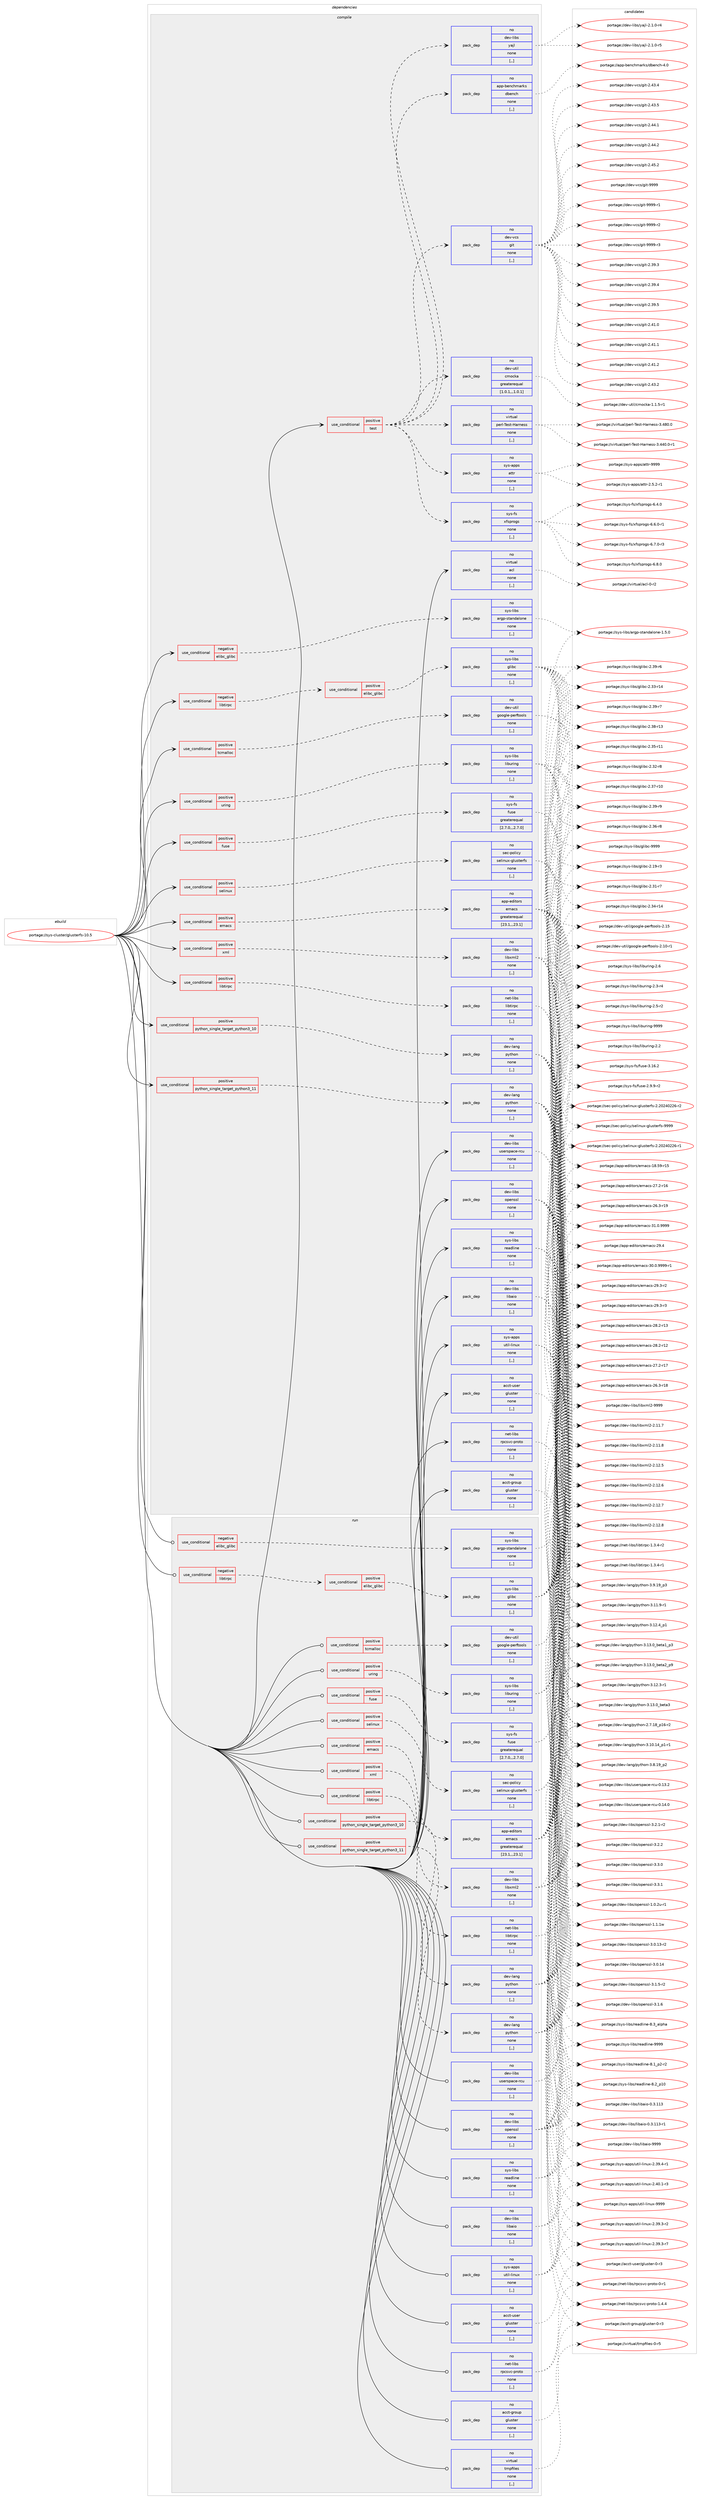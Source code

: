 digraph prolog {

# *************
# Graph options
# *************

newrank=true;
concentrate=true;
compound=true;
graph [rankdir=LR,fontname=Helvetica,fontsize=10,ranksep=1.5];#, ranksep=2.5, nodesep=0.2];
edge  [arrowhead=vee];
node  [fontname=Helvetica,fontsize=10];

# **********
# The ebuild
# **********

subgraph cluster_leftcol {
color=gray;
rank=same;
label=<<i>ebuild</i>>;
id [label="portage://sys-cluster/glusterfs-10.5", color=red, width=4, href="../sys-cluster/glusterfs-10.5.svg"];
}

# ****************
# The dependencies
# ****************

subgraph cluster_midcol {
color=gray;
label=<<i>dependencies</i>>;
subgraph cluster_compile {
fillcolor="#eeeeee";
style=filled;
label=<<i>compile</i>>;
subgraph cond111554 {
dependency420587 [label=<<TABLE BORDER="0" CELLBORDER="1" CELLSPACING="0" CELLPADDING="4"><TR><TD ROWSPAN="3" CELLPADDING="10">use_conditional</TD></TR><TR><TD>negative</TD></TR><TR><TD>elibc_glibc</TD></TR></TABLE>>, shape=none, color=red];
subgraph pack306158 {
dependency420588 [label=<<TABLE BORDER="0" CELLBORDER="1" CELLSPACING="0" CELLPADDING="4" WIDTH="220"><TR><TD ROWSPAN="6" CELLPADDING="30">pack_dep</TD></TR><TR><TD WIDTH="110">no</TD></TR><TR><TD>sys-libs</TD></TR><TR><TD>argp-standalone</TD></TR><TR><TD>none</TD></TR><TR><TD>[,,]</TD></TR></TABLE>>, shape=none, color=blue];
}
dependency420587:e -> dependency420588:w [weight=20,style="dashed",arrowhead="vee"];
}
id:e -> dependency420587:w [weight=20,style="solid",arrowhead="vee"];
subgraph cond111555 {
dependency420589 [label=<<TABLE BORDER="0" CELLBORDER="1" CELLSPACING="0" CELLPADDING="4"><TR><TD ROWSPAN="3" CELLPADDING="10">use_conditional</TD></TR><TR><TD>negative</TD></TR><TR><TD>libtirpc</TD></TR></TABLE>>, shape=none, color=red];
subgraph cond111556 {
dependency420590 [label=<<TABLE BORDER="0" CELLBORDER="1" CELLSPACING="0" CELLPADDING="4"><TR><TD ROWSPAN="3" CELLPADDING="10">use_conditional</TD></TR><TR><TD>positive</TD></TR><TR><TD>elibc_glibc</TD></TR></TABLE>>, shape=none, color=red];
subgraph pack306159 {
dependency420591 [label=<<TABLE BORDER="0" CELLBORDER="1" CELLSPACING="0" CELLPADDING="4" WIDTH="220"><TR><TD ROWSPAN="6" CELLPADDING="30">pack_dep</TD></TR><TR><TD WIDTH="110">no</TD></TR><TR><TD>sys-libs</TD></TR><TR><TD>glibc</TD></TR><TR><TD>none</TD></TR><TR><TD>[,,]</TD></TR></TABLE>>, shape=none, color=blue];
}
dependency420590:e -> dependency420591:w [weight=20,style="dashed",arrowhead="vee"];
}
dependency420589:e -> dependency420590:w [weight=20,style="dashed",arrowhead="vee"];
}
id:e -> dependency420589:w [weight=20,style="solid",arrowhead="vee"];
subgraph cond111557 {
dependency420592 [label=<<TABLE BORDER="0" CELLBORDER="1" CELLSPACING="0" CELLPADDING="4"><TR><TD ROWSPAN="3" CELLPADDING="10">use_conditional</TD></TR><TR><TD>positive</TD></TR><TR><TD>emacs</TD></TR></TABLE>>, shape=none, color=red];
subgraph pack306160 {
dependency420593 [label=<<TABLE BORDER="0" CELLBORDER="1" CELLSPACING="0" CELLPADDING="4" WIDTH="220"><TR><TD ROWSPAN="6" CELLPADDING="30">pack_dep</TD></TR><TR><TD WIDTH="110">no</TD></TR><TR><TD>app-editors</TD></TR><TR><TD>emacs</TD></TR><TR><TD>greaterequal</TD></TR><TR><TD>[23.1,,,23.1]</TD></TR></TABLE>>, shape=none, color=blue];
}
dependency420592:e -> dependency420593:w [weight=20,style="dashed",arrowhead="vee"];
}
id:e -> dependency420592:w [weight=20,style="solid",arrowhead="vee"];
subgraph cond111558 {
dependency420594 [label=<<TABLE BORDER="0" CELLBORDER="1" CELLSPACING="0" CELLPADDING="4"><TR><TD ROWSPAN="3" CELLPADDING="10">use_conditional</TD></TR><TR><TD>positive</TD></TR><TR><TD>fuse</TD></TR></TABLE>>, shape=none, color=red];
subgraph pack306161 {
dependency420595 [label=<<TABLE BORDER="0" CELLBORDER="1" CELLSPACING="0" CELLPADDING="4" WIDTH="220"><TR><TD ROWSPAN="6" CELLPADDING="30">pack_dep</TD></TR><TR><TD WIDTH="110">no</TD></TR><TR><TD>sys-fs</TD></TR><TR><TD>fuse</TD></TR><TR><TD>greaterequal</TD></TR><TR><TD>[2.7.0,,,2.7.0]</TD></TR></TABLE>>, shape=none, color=blue];
}
dependency420594:e -> dependency420595:w [weight=20,style="dashed",arrowhead="vee"];
}
id:e -> dependency420594:w [weight=20,style="solid",arrowhead="vee"];
subgraph cond111559 {
dependency420596 [label=<<TABLE BORDER="0" CELLBORDER="1" CELLSPACING="0" CELLPADDING="4"><TR><TD ROWSPAN="3" CELLPADDING="10">use_conditional</TD></TR><TR><TD>positive</TD></TR><TR><TD>libtirpc</TD></TR></TABLE>>, shape=none, color=red];
subgraph pack306162 {
dependency420597 [label=<<TABLE BORDER="0" CELLBORDER="1" CELLSPACING="0" CELLPADDING="4" WIDTH="220"><TR><TD ROWSPAN="6" CELLPADDING="30">pack_dep</TD></TR><TR><TD WIDTH="110">no</TD></TR><TR><TD>net-libs</TD></TR><TR><TD>libtirpc</TD></TR><TR><TD>none</TD></TR><TR><TD>[,,]</TD></TR></TABLE>>, shape=none, color=blue];
}
dependency420596:e -> dependency420597:w [weight=20,style="dashed",arrowhead="vee"];
}
id:e -> dependency420596:w [weight=20,style="solid",arrowhead="vee"];
subgraph cond111560 {
dependency420598 [label=<<TABLE BORDER="0" CELLBORDER="1" CELLSPACING="0" CELLPADDING="4"><TR><TD ROWSPAN="3" CELLPADDING="10">use_conditional</TD></TR><TR><TD>positive</TD></TR><TR><TD>python_single_target_python3_10</TD></TR></TABLE>>, shape=none, color=red];
subgraph pack306163 {
dependency420599 [label=<<TABLE BORDER="0" CELLBORDER="1" CELLSPACING="0" CELLPADDING="4" WIDTH="220"><TR><TD ROWSPAN="6" CELLPADDING="30">pack_dep</TD></TR><TR><TD WIDTH="110">no</TD></TR><TR><TD>dev-lang</TD></TR><TR><TD>python</TD></TR><TR><TD>none</TD></TR><TR><TD>[,,]</TD></TR></TABLE>>, shape=none, color=blue];
}
dependency420598:e -> dependency420599:w [weight=20,style="dashed",arrowhead="vee"];
}
id:e -> dependency420598:w [weight=20,style="solid",arrowhead="vee"];
subgraph cond111561 {
dependency420600 [label=<<TABLE BORDER="0" CELLBORDER="1" CELLSPACING="0" CELLPADDING="4"><TR><TD ROWSPAN="3" CELLPADDING="10">use_conditional</TD></TR><TR><TD>positive</TD></TR><TR><TD>python_single_target_python3_11</TD></TR></TABLE>>, shape=none, color=red];
subgraph pack306164 {
dependency420601 [label=<<TABLE BORDER="0" CELLBORDER="1" CELLSPACING="0" CELLPADDING="4" WIDTH="220"><TR><TD ROWSPAN="6" CELLPADDING="30">pack_dep</TD></TR><TR><TD WIDTH="110">no</TD></TR><TR><TD>dev-lang</TD></TR><TR><TD>python</TD></TR><TR><TD>none</TD></TR><TR><TD>[,,]</TD></TR></TABLE>>, shape=none, color=blue];
}
dependency420600:e -> dependency420601:w [weight=20,style="dashed",arrowhead="vee"];
}
id:e -> dependency420600:w [weight=20,style="solid",arrowhead="vee"];
subgraph cond111562 {
dependency420602 [label=<<TABLE BORDER="0" CELLBORDER="1" CELLSPACING="0" CELLPADDING="4"><TR><TD ROWSPAN="3" CELLPADDING="10">use_conditional</TD></TR><TR><TD>positive</TD></TR><TR><TD>selinux</TD></TR></TABLE>>, shape=none, color=red];
subgraph pack306165 {
dependency420603 [label=<<TABLE BORDER="0" CELLBORDER="1" CELLSPACING="0" CELLPADDING="4" WIDTH="220"><TR><TD ROWSPAN="6" CELLPADDING="30">pack_dep</TD></TR><TR><TD WIDTH="110">no</TD></TR><TR><TD>sec-policy</TD></TR><TR><TD>selinux-glusterfs</TD></TR><TR><TD>none</TD></TR><TR><TD>[,,]</TD></TR></TABLE>>, shape=none, color=blue];
}
dependency420602:e -> dependency420603:w [weight=20,style="dashed",arrowhead="vee"];
}
id:e -> dependency420602:w [weight=20,style="solid",arrowhead="vee"];
subgraph cond111563 {
dependency420604 [label=<<TABLE BORDER="0" CELLBORDER="1" CELLSPACING="0" CELLPADDING="4"><TR><TD ROWSPAN="3" CELLPADDING="10">use_conditional</TD></TR><TR><TD>positive</TD></TR><TR><TD>tcmalloc</TD></TR></TABLE>>, shape=none, color=red];
subgraph pack306166 {
dependency420605 [label=<<TABLE BORDER="0" CELLBORDER="1" CELLSPACING="0" CELLPADDING="4" WIDTH="220"><TR><TD ROWSPAN="6" CELLPADDING="30">pack_dep</TD></TR><TR><TD WIDTH="110">no</TD></TR><TR><TD>dev-util</TD></TR><TR><TD>google-perftools</TD></TR><TR><TD>none</TD></TR><TR><TD>[,,]</TD></TR></TABLE>>, shape=none, color=blue];
}
dependency420604:e -> dependency420605:w [weight=20,style="dashed",arrowhead="vee"];
}
id:e -> dependency420604:w [weight=20,style="solid",arrowhead="vee"];
subgraph cond111564 {
dependency420606 [label=<<TABLE BORDER="0" CELLBORDER="1" CELLSPACING="0" CELLPADDING="4"><TR><TD ROWSPAN="3" CELLPADDING="10">use_conditional</TD></TR><TR><TD>positive</TD></TR><TR><TD>test</TD></TR></TABLE>>, shape=none, color=red];
subgraph pack306167 {
dependency420607 [label=<<TABLE BORDER="0" CELLBORDER="1" CELLSPACING="0" CELLPADDING="4" WIDTH="220"><TR><TD ROWSPAN="6" CELLPADDING="30">pack_dep</TD></TR><TR><TD WIDTH="110">no</TD></TR><TR><TD>dev-util</TD></TR><TR><TD>cmocka</TD></TR><TR><TD>greaterequal</TD></TR><TR><TD>[1.0.1,,,1.0.1]</TD></TR></TABLE>>, shape=none, color=blue];
}
dependency420606:e -> dependency420607:w [weight=20,style="dashed",arrowhead="vee"];
subgraph pack306168 {
dependency420608 [label=<<TABLE BORDER="0" CELLBORDER="1" CELLSPACING="0" CELLPADDING="4" WIDTH="220"><TR><TD ROWSPAN="6" CELLPADDING="30">pack_dep</TD></TR><TR><TD WIDTH="110">no</TD></TR><TR><TD>app-benchmarks</TD></TR><TR><TD>dbench</TD></TR><TR><TD>none</TD></TR><TR><TD>[,,]</TD></TR></TABLE>>, shape=none, color=blue];
}
dependency420606:e -> dependency420608:w [weight=20,style="dashed",arrowhead="vee"];
subgraph pack306169 {
dependency420609 [label=<<TABLE BORDER="0" CELLBORDER="1" CELLSPACING="0" CELLPADDING="4" WIDTH="220"><TR><TD ROWSPAN="6" CELLPADDING="30">pack_dep</TD></TR><TR><TD WIDTH="110">no</TD></TR><TR><TD>dev-vcs</TD></TR><TR><TD>git</TD></TR><TR><TD>none</TD></TR><TR><TD>[,,]</TD></TR></TABLE>>, shape=none, color=blue];
}
dependency420606:e -> dependency420609:w [weight=20,style="dashed",arrowhead="vee"];
subgraph pack306170 {
dependency420610 [label=<<TABLE BORDER="0" CELLBORDER="1" CELLSPACING="0" CELLPADDING="4" WIDTH="220"><TR><TD ROWSPAN="6" CELLPADDING="30">pack_dep</TD></TR><TR><TD WIDTH="110">no</TD></TR><TR><TD>virtual</TD></TR><TR><TD>perl-Test-Harness</TD></TR><TR><TD>none</TD></TR><TR><TD>[,,]</TD></TR></TABLE>>, shape=none, color=blue];
}
dependency420606:e -> dependency420610:w [weight=20,style="dashed",arrowhead="vee"];
subgraph pack306171 {
dependency420611 [label=<<TABLE BORDER="0" CELLBORDER="1" CELLSPACING="0" CELLPADDING="4" WIDTH="220"><TR><TD ROWSPAN="6" CELLPADDING="30">pack_dep</TD></TR><TR><TD WIDTH="110">no</TD></TR><TR><TD>dev-libs</TD></TR><TR><TD>yajl</TD></TR><TR><TD>none</TD></TR><TR><TD>[,,]</TD></TR></TABLE>>, shape=none, color=blue];
}
dependency420606:e -> dependency420611:w [weight=20,style="dashed",arrowhead="vee"];
subgraph pack306172 {
dependency420612 [label=<<TABLE BORDER="0" CELLBORDER="1" CELLSPACING="0" CELLPADDING="4" WIDTH="220"><TR><TD ROWSPAN="6" CELLPADDING="30">pack_dep</TD></TR><TR><TD WIDTH="110">no</TD></TR><TR><TD>sys-fs</TD></TR><TR><TD>xfsprogs</TD></TR><TR><TD>none</TD></TR><TR><TD>[,,]</TD></TR></TABLE>>, shape=none, color=blue];
}
dependency420606:e -> dependency420612:w [weight=20,style="dashed",arrowhead="vee"];
subgraph pack306173 {
dependency420613 [label=<<TABLE BORDER="0" CELLBORDER="1" CELLSPACING="0" CELLPADDING="4" WIDTH="220"><TR><TD ROWSPAN="6" CELLPADDING="30">pack_dep</TD></TR><TR><TD WIDTH="110">no</TD></TR><TR><TD>sys-apps</TD></TR><TR><TD>attr</TD></TR><TR><TD>none</TD></TR><TR><TD>[,,]</TD></TR></TABLE>>, shape=none, color=blue];
}
dependency420606:e -> dependency420613:w [weight=20,style="dashed",arrowhead="vee"];
}
id:e -> dependency420606:w [weight=20,style="solid",arrowhead="vee"];
subgraph cond111565 {
dependency420614 [label=<<TABLE BORDER="0" CELLBORDER="1" CELLSPACING="0" CELLPADDING="4"><TR><TD ROWSPAN="3" CELLPADDING="10">use_conditional</TD></TR><TR><TD>positive</TD></TR><TR><TD>uring</TD></TR></TABLE>>, shape=none, color=red];
subgraph pack306174 {
dependency420615 [label=<<TABLE BORDER="0" CELLBORDER="1" CELLSPACING="0" CELLPADDING="4" WIDTH="220"><TR><TD ROWSPAN="6" CELLPADDING="30">pack_dep</TD></TR><TR><TD WIDTH="110">no</TD></TR><TR><TD>sys-libs</TD></TR><TR><TD>liburing</TD></TR><TR><TD>none</TD></TR><TR><TD>[,,]</TD></TR></TABLE>>, shape=none, color=blue];
}
dependency420614:e -> dependency420615:w [weight=20,style="dashed",arrowhead="vee"];
}
id:e -> dependency420614:w [weight=20,style="solid",arrowhead="vee"];
subgraph cond111566 {
dependency420616 [label=<<TABLE BORDER="0" CELLBORDER="1" CELLSPACING="0" CELLPADDING="4"><TR><TD ROWSPAN="3" CELLPADDING="10">use_conditional</TD></TR><TR><TD>positive</TD></TR><TR><TD>xml</TD></TR></TABLE>>, shape=none, color=red];
subgraph pack306175 {
dependency420617 [label=<<TABLE BORDER="0" CELLBORDER="1" CELLSPACING="0" CELLPADDING="4" WIDTH="220"><TR><TD ROWSPAN="6" CELLPADDING="30">pack_dep</TD></TR><TR><TD WIDTH="110">no</TD></TR><TR><TD>dev-libs</TD></TR><TR><TD>libxml2</TD></TR><TR><TD>none</TD></TR><TR><TD>[,,]</TD></TR></TABLE>>, shape=none, color=blue];
}
dependency420616:e -> dependency420617:w [weight=20,style="dashed",arrowhead="vee"];
}
id:e -> dependency420616:w [weight=20,style="solid",arrowhead="vee"];
subgraph pack306176 {
dependency420618 [label=<<TABLE BORDER="0" CELLBORDER="1" CELLSPACING="0" CELLPADDING="4" WIDTH="220"><TR><TD ROWSPAN="6" CELLPADDING="30">pack_dep</TD></TR><TR><TD WIDTH="110">no</TD></TR><TR><TD>acct-group</TD></TR><TR><TD>gluster</TD></TR><TR><TD>none</TD></TR><TR><TD>[,,]</TD></TR></TABLE>>, shape=none, color=blue];
}
id:e -> dependency420618:w [weight=20,style="solid",arrowhead="vee"];
subgraph pack306177 {
dependency420619 [label=<<TABLE BORDER="0" CELLBORDER="1" CELLSPACING="0" CELLPADDING="4" WIDTH="220"><TR><TD ROWSPAN="6" CELLPADDING="30">pack_dep</TD></TR><TR><TD WIDTH="110">no</TD></TR><TR><TD>acct-user</TD></TR><TR><TD>gluster</TD></TR><TR><TD>none</TD></TR><TR><TD>[,,]</TD></TR></TABLE>>, shape=none, color=blue];
}
id:e -> dependency420619:w [weight=20,style="solid",arrowhead="vee"];
subgraph pack306178 {
dependency420620 [label=<<TABLE BORDER="0" CELLBORDER="1" CELLSPACING="0" CELLPADDING="4" WIDTH="220"><TR><TD ROWSPAN="6" CELLPADDING="30">pack_dep</TD></TR><TR><TD WIDTH="110">no</TD></TR><TR><TD>dev-libs</TD></TR><TR><TD>libaio</TD></TR><TR><TD>none</TD></TR><TR><TD>[,,]</TD></TR></TABLE>>, shape=none, color=blue];
}
id:e -> dependency420620:w [weight=20,style="solid",arrowhead="vee"];
subgraph pack306179 {
dependency420621 [label=<<TABLE BORDER="0" CELLBORDER="1" CELLSPACING="0" CELLPADDING="4" WIDTH="220"><TR><TD ROWSPAN="6" CELLPADDING="30">pack_dep</TD></TR><TR><TD WIDTH="110">no</TD></TR><TR><TD>dev-libs</TD></TR><TR><TD>openssl</TD></TR><TR><TD>none</TD></TR><TR><TD>[,,]</TD></TR></TABLE>>, shape=none, color=blue];
}
id:e -> dependency420621:w [weight=20,style="solid",arrowhead="vee"];
subgraph pack306180 {
dependency420622 [label=<<TABLE BORDER="0" CELLBORDER="1" CELLSPACING="0" CELLPADDING="4" WIDTH="220"><TR><TD ROWSPAN="6" CELLPADDING="30">pack_dep</TD></TR><TR><TD WIDTH="110">no</TD></TR><TR><TD>dev-libs</TD></TR><TR><TD>userspace-rcu</TD></TR><TR><TD>none</TD></TR><TR><TD>[,,]</TD></TR></TABLE>>, shape=none, color=blue];
}
id:e -> dependency420622:w [weight=20,style="solid",arrowhead="vee"];
subgraph pack306181 {
dependency420623 [label=<<TABLE BORDER="0" CELLBORDER="1" CELLSPACING="0" CELLPADDING="4" WIDTH="220"><TR><TD ROWSPAN="6" CELLPADDING="30">pack_dep</TD></TR><TR><TD WIDTH="110">no</TD></TR><TR><TD>net-libs</TD></TR><TR><TD>rpcsvc-proto</TD></TR><TR><TD>none</TD></TR><TR><TD>[,,]</TD></TR></TABLE>>, shape=none, color=blue];
}
id:e -> dependency420623:w [weight=20,style="solid",arrowhead="vee"];
subgraph pack306182 {
dependency420624 [label=<<TABLE BORDER="0" CELLBORDER="1" CELLSPACING="0" CELLPADDING="4" WIDTH="220"><TR><TD ROWSPAN="6" CELLPADDING="30">pack_dep</TD></TR><TR><TD WIDTH="110">no</TD></TR><TR><TD>sys-apps</TD></TR><TR><TD>util-linux</TD></TR><TR><TD>none</TD></TR><TR><TD>[,,]</TD></TR></TABLE>>, shape=none, color=blue];
}
id:e -> dependency420624:w [weight=20,style="solid",arrowhead="vee"];
subgraph pack306183 {
dependency420625 [label=<<TABLE BORDER="0" CELLBORDER="1" CELLSPACING="0" CELLPADDING="4" WIDTH="220"><TR><TD ROWSPAN="6" CELLPADDING="30">pack_dep</TD></TR><TR><TD WIDTH="110">no</TD></TR><TR><TD>sys-libs</TD></TR><TR><TD>readline</TD></TR><TR><TD>none</TD></TR><TR><TD>[,,]</TD></TR></TABLE>>, shape=none, color=blue];
}
id:e -> dependency420625:w [weight=20,style="solid",arrowhead="vee"];
subgraph pack306184 {
dependency420626 [label=<<TABLE BORDER="0" CELLBORDER="1" CELLSPACING="0" CELLPADDING="4" WIDTH="220"><TR><TD ROWSPAN="6" CELLPADDING="30">pack_dep</TD></TR><TR><TD WIDTH="110">no</TD></TR><TR><TD>virtual</TD></TR><TR><TD>acl</TD></TR><TR><TD>none</TD></TR><TR><TD>[,,]</TD></TR></TABLE>>, shape=none, color=blue];
}
id:e -> dependency420626:w [weight=20,style="solid",arrowhead="vee"];
}
subgraph cluster_compileandrun {
fillcolor="#eeeeee";
style=filled;
label=<<i>compile and run</i>>;
}
subgraph cluster_run {
fillcolor="#eeeeee";
style=filled;
label=<<i>run</i>>;
subgraph cond111567 {
dependency420627 [label=<<TABLE BORDER="0" CELLBORDER="1" CELLSPACING="0" CELLPADDING="4"><TR><TD ROWSPAN="3" CELLPADDING="10">use_conditional</TD></TR><TR><TD>negative</TD></TR><TR><TD>elibc_glibc</TD></TR></TABLE>>, shape=none, color=red];
subgraph pack306185 {
dependency420628 [label=<<TABLE BORDER="0" CELLBORDER="1" CELLSPACING="0" CELLPADDING="4" WIDTH="220"><TR><TD ROWSPAN="6" CELLPADDING="30">pack_dep</TD></TR><TR><TD WIDTH="110">no</TD></TR><TR><TD>sys-libs</TD></TR><TR><TD>argp-standalone</TD></TR><TR><TD>none</TD></TR><TR><TD>[,,]</TD></TR></TABLE>>, shape=none, color=blue];
}
dependency420627:e -> dependency420628:w [weight=20,style="dashed",arrowhead="vee"];
}
id:e -> dependency420627:w [weight=20,style="solid",arrowhead="odot"];
subgraph cond111568 {
dependency420629 [label=<<TABLE BORDER="0" CELLBORDER="1" CELLSPACING="0" CELLPADDING="4"><TR><TD ROWSPAN="3" CELLPADDING="10">use_conditional</TD></TR><TR><TD>negative</TD></TR><TR><TD>libtirpc</TD></TR></TABLE>>, shape=none, color=red];
subgraph cond111569 {
dependency420630 [label=<<TABLE BORDER="0" CELLBORDER="1" CELLSPACING="0" CELLPADDING="4"><TR><TD ROWSPAN="3" CELLPADDING="10">use_conditional</TD></TR><TR><TD>positive</TD></TR><TR><TD>elibc_glibc</TD></TR></TABLE>>, shape=none, color=red];
subgraph pack306186 {
dependency420631 [label=<<TABLE BORDER="0" CELLBORDER="1" CELLSPACING="0" CELLPADDING="4" WIDTH="220"><TR><TD ROWSPAN="6" CELLPADDING="30">pack_dep</TD></TR><TR><TD WIDTH="110">no</TD></TR><TR><TD>sys-libs</TD></TR><TR><TD>glibc</TD></TR><TR><TD>none</TD></TR><TR><TD>[,,]</TD></TR></TABLE>>, shape=none, color=blue];
}
dependency420630:e -> dependency420631:w [weight=20,style="dashed",arrowhead="vee"];
}
dependency420629:e -> dependency420630:w [weight=20,style="dashed",arrowhead="vee"];
}
id:e -> dependency420629:w [weight=20,style="solid",arrowhead="odot"];
subgraph cond111570 {
dependency420632 [label=<<TABLE BORDER="0" CELLBORDER="1" CELLSPACING="0" CELLPADDING="4"><TR><TD ROWSPAN="3" CELLPADDING="10">use_conditional</TD></TR><TR><TD>positive</TD></TR><TR><TD>emacs</TD></TR></TABLE>>, shape=none, color=red];
subgraph pack306187 {
dependency420633 [label=<<TABLE BORDER="0" CELLBORDER="1" CELLSPACING="0" CELLPADDING="4" WIDTH="220"><TR><TD ROWSPAN="6" CELLPADDING="30">pack_dep</TD></TR><TR><TD WIDTH="110">no</TD></TR><TR><TD>app-editors</TD></TR><TR><TD>emacs</TD></TR><TR><TD>greaterequal</TD></TR><TR><TD>[23.1,,,23.1]</TD></TR></TABLE>>, shape=none, color=blue];
}
dependency420632:e -> dependency420633:w [weight=20,style="dashed",arrowhead="vee"];
}
id:e -> dependency420632:w [weight=20,style="solid",arrowhead="odot"];
subgraph cond111571 {
dependency420634 [label=<<TABLE BORDER="0" CELLBORDER="1" CELLSPACING="0" CELLPADDING="4"><TR><TD ROWSPAN="3" CELLPADDING="10">use_conditional</TD></TR><TR><TD>positive</TD></TR><TR><TD>fuse</TD></TR></TABLE>>, shape=none, color=red];
subgraph pack306188 {
dependency420635 [label=<<TABLE BORDER="0" CELLBORDER="1" CELLSPACING="0" CELLPADDING="4" WIDTH="220"><TR><TD ROWSPAN="6" CELLPADDING="30">pack_dep</TD></TR><TR><TD WIDTH="110">no</TD></TR><TR><TD>sys-fs</TD></TR><TR><TD>fuse</TD></TR><TR><TD>greaterequal</TD></TR><TR><TD>[2.7.0,,,2.7.0]</TD></TR></TABLE>>, shape=none, color=blue];
}
dependency420634:e -> dependency420635:w [weight=20,style="dashed",arrowhead="vee"];
}
id:e -> dependency420634:w [weight=20,style="solid",arrowhead="odot"];
subgraph cond111572 {
dependency420636 [label=<<TABLE BORDER="0" CELLBORDER="1" CELLSPACING="0" CELLPADDING="4"><TR><TD ROWSPAN="3" CELLPADDING="10">use_conditional</TD></TR><TR><TD>positive</TD></TR><TR><TD>libtirpc</TD></TR></TABLE>>, shape=none, color=red];
subgraph pack306189 {
dependency420637 [label=<<TABLE BORDER="0" CELLBORDER="1" CELLSPACING="0" CELLPADDING="4" WIDTH="220"><TR><TD ROWSPAN="6" CELLPADDING="30">pack_dep</TD></TR><TR><TD WIDTH="110">no</TD></TR><TR><TD>net-libs</TD></TR><TR><TD>libtirpc</TD></TR><TR><TD>none</TD></TR><TR><TD>[,,]</TD></TR></TABLE>>, shape=none, color=blue];
}
dependency420636:e -> dependency420637:w [weight=20,style="dashed",arrowhead="vee"];
}
id:e -> dependency420636:w [weight=20,style="solid",arrowhead="odot"];
subgraph cond111573 {
dependency420638 [label=<<TABLE BORDER="0" CELLBORDER="1" CELLSPACING="0" CELLPADDING="4"><TR><TD ROWSPAN="3" CELLPADDING="10">use_conditional</TD></TR><TR><TD>positive</TD></TR><TR><TD>python_single_target_python3_10</TD></TR></TABLE>>, shape=none, color=red];
subgraph pack306190 {
dependency420639 [label=<<TABLE BORDER="0" CELLBORDER="1" CELLSPACING="0" CELLPADDING="4" WIDTH="220"><TR><TD ROWSPAN="6" CELLPADDING="30">pack_dep</TD></TR><TR><TD WIDTH="110">no</TD></TR><TR><TD>dev-lang</TD></TR><TR><TD>python</TD></TR><TR><TD>none</TD></TR><TR><TD>[,,]</TD></TR></TABLE>>, shape=none, color=blue];
}
dependency420638:e -> dependency420639:w [weight=20,style="dashed",arrowhead="vee"];
}
id:e -> dependency420638:w [weight=20,style="solid",arrowhead="odot"];
subgraph cond111574 {
dependency420640 [label=<<TABLE BORDER="0" CELLBORDER="1" CELLSPACING="0" CELLPADDING="4"><TR><TD ROWSPAN="3" CELLPADDING="10">use_conditional</TD></TR><TR><TD>positive</TD></TR><TR><TD>python_single_target_python3_11</TD></TR></TABLE>>, shape=none, color=red];
subgraph pack306191 {
dependency420641 [label=<<TABLE BORDER="0" CELLBORDER="1" CELLSPACING="0" CELLPADDING="4" WIDTH="220"><TR><TD ROWSPAN="6" CELLPADDING="30">pack_dep</TD></TR><TR><TD WIDTH="110">no</TD></TR><TR><TD>dev-lang</TD></TR><TR><TD>python</TD></TR><TR><TD>none</TD></TR><TR><TD>[,,]</TD></TR></TABLE>>, shape=none, color=blue];
}
dependency420640:e -> dependency420641:w [weight=20,style="dashed",arrowhead="vee"];
}
id:e -> dependency420640:w [weight=20,style="solid",arrowhead="odot"];
subgraph cond111575 {
dependency420642 [label=<<TABLE BORDER="0" CELLBORDER="1" CELLSPACING="0" CELLPADDING="4"><TR><TD ROWSPAN="3" CELLPADDING="10">use_conditional</TD></TR><TR><TD>positive</TD></TR><TR><TD>selinux</TD></TR></TABLE>>, shape=none, color=red];
subgraph pack306192 {
dependency420643 [label=<<TABLE BORDER="0" CELLBORDER="1" CELLSPACING="0" CELLPADDING="4" WIDTH="220"><TR><TD ROWSPAN="6" CELLPADDING="30">pack_dep</TD></TR><TR><TD WIDTH="110">no</TD></TR><TR><TD>sec-policy</TD></TR><TR><TD>selinux-glusterfs</TD></TR><TR><TD>none</TD></TR><TR><TD>[,,]</TD></TR></TABLE>>, shape=none, color=blue];
}
dependency420642:e -> dependency420643:w [weight=20,style="dashed",arrowhead="vee"];
}
id:e -> dependency420642:w [weight=20,style="solid",arrowhead="odot"];
subgraph cond111576 {
dependency420644 [label=<<TABLE BORDER="0" CELLBORDER="1" CELLSPACING="0" CELLPADDING="4"><TR><TD ROWSPAN="3" CELLPADDING="10">use_conditional</TD></TR><TR><TD>positive</TD></TR><TR><TD>tcmalloc</TD></TR></TABLE>>, shape=none, color=red];
subgraph pack306193 {
dependency420645 [label=<<TABLE BORDER="0" CELLBORDER="1" CELLSPACING="0" CELLPADDING="4" WIDTH="220"><TR><TD ROWSPAN="6" CELLPADDING="30">pack_dep</TD></TR><TR><TD WIDTH="110">no</TD></TR><TR><TD>dev-util</TD></TR><TR><TD>google-perftools</TD></TR><TR><TD>none</TD></TR><TR><TD>[,,]</TD></TR></TABLE>>, shape=none, color=blue];
}
dependency420644:e -> dependency420645:w [weight=20,style="dashed",arrowhead="vee"];
}
id:e -> dependency420644:w [weight=20,style="solid",arrowhead="odot"];
subgraph cond111577 {
dependency420646 [label=<<TABLE BORDER="0" CELLBORDER="1" CELLSPACING="0" CELLPADDING="4"><TR><TD ROWSPAN="3" CELLPADDING="10">use_conditional</TD></TR><TR><TD>positive</TD></TR><TR><TD>uring</TD></TR></TABLE>>, shape=none, color=red];
subgraph pack306194 {
dependency420647 [label=<<TABLE BORDER="0" CELLBORDER="1" CELLSPACING="0" CELLPADDING="4" WIDTH="220"><TR><TD ROWSPAN="6" CELLPADDING="30">pack_dep</TD></TR><TR><TD WIDTH="110">no</TD></TR><TR><TD>sys-libs</TD></TR><TR><TD>liburing</TD></TR><TR><TD>none</TD></TR><TR><TD>[,,]</TD></TR></TABLE>>, shape=none, color=blue];
}
dependency420646:e -> dependency420647:w [weight=20,style="dashed",arrowhead="vee"];
}
id:e -> dependency420646:w [weight=20,style="solid",arrowhead="odot"];
subgraph cond111578 {
dependency420648 [label=<<TABLE BORDER="0" CELLBORDER="1" CELLSPACING="0" CELLPADDING="4"><TR><TD ROWSPAN="3" CELLPADDING="10">use_conditional</TD></TR><TR><TD>positive</TD></TR><TR><TD>xml</TD></TR></TABLE>>, shape=none, color=red];
subgraph pack306195 {
dependency420649 [label=<<TABLE BORDER="0" CELLBORDER="1" CELLSPACING="0" CELLPADDING="4" WIDTH="220"><TR><TD ROWSPAN="6" CELLPADDING="30">pack_dep</TD></TR><TR><TD WIDTH="110">no</TD></TR><TR><TD>dev-libs</TD></TR><TR><TD>libxml2</TD></TR><TR><TD>none</TD></TR><TR><TD>[,,]</TD></TR></TABLE>>, shape=none, color=blue];
}
dependency420648:e -> dependency420649:w [weight=20,style="dashed",arrowhead="vee"];
}
id:e -> dependency420648:w [weight=20,style="solid",arrowhead="odot"];
subgraph pack306196 {
dependency420650 [label=<<TABLE BORDER="0" CELLBORDER="1" CELLSPACING="0" CELLPADDING="4" WIDTH="220"><TR><TD ROWSPAN="6" CELLPADDING="30">pack_dep</TD></TR><TR><TD WIDTH="110">no</TD></TR><TR><TD>acct-group</TD></TR><TR><TD>gluster</TD></TR><TR><TD>none</TD></TR><TR><TD>[,,]</TD></TR></TABLE>>, shape=none, color=blue];
}
id:e -> dependency420650:w [weight=20,style="solid",arrowhead="odot"];
subgraph pack306197 {
dependency420651 [label=<<TABLE BORDER="0" CELLBORDER="1" CELLSPACING="0" CELLPADDING="4" WIDTH="220"><TR><TD ROWSPAN="6" CELLPADDING="30">pack_dep</TD></TR><TR><TD WIDTH="110">no</TD></TR><TR><TD>acct-user</TD></TR><TR><TD>gluster</TD></TR><TR><TD>none</TD></TR><TR><TD>[,,]</TD></TR></TABLE>>, shape=none, color=blue];
}
id:e -> dependency420651:w [weight=20,style="solid",arrowhead="odot"];
subgraph pack306198 {
dependency420652 [label=<<TABLE BORDER="0" CELLBORDER="1" CELLSPACING="0" CELLPADDING="4" WIDTH="220"><TR><TD ROWSPAN="6" CELLPADDING="30">pack_dep</TD></TR><TR><TD WIDTH="110">no</TD></TR><TR><TD>dev-libs</TD></TR><TR><TD>libaio</TD></TR><TR><TD>none</TD></TR><TR><TD>[,,]</TD></TR></TABLE>>, shape=none, color=blue];
}
id:e -> dependency420652:w [weight=20,style="solid",arrowhead="odot"];
subgraph pack306199 {
dependency420653 [label=<<TABLE BORDER="0" CELLBORDER="1" CELLSPACING="0" CELLPADDING="4" WIDTH="220"><TR><TD ROWSPAN="6" CELLPADDING="30">pack_dep</TD></TR><TR><TD WIDTH="110">no</TD></TR><TR><TD>dev-libs</TD></TR><TR><TD>openssl</TD></TR><TR><TD>none</TD></TR><TR><TD>[,,]</TD></TR></TABLE>>, shape=none, color=blue];
}
id:e -> dependency420653:w [weight=20,style="solid",arrowhead="odot"];
subgraph pack306200 {
dependency420654 [label=<<TABLE BORDER="0" CELLBORDER="1" CELLSPACING="0" CELLPADDING="4" WIDTH="220"><TR><TD ROWSPAN="6" CELLPADDING="30">pack_dep</TD></TR><TR><TD WIDTH="110">no</TD></TR><TR><TD>dev-libs</TD></TR><TR><TD>userspace-rcu</TD></TR><TR><TD>none</TD></TR><TR><TD>[,,]</TD></TR></TABLE>>, shape=none, color=blue];
}
id:e -> dependency420654:w [weight=20,style="solid",arrowhead="odot"];
subgraph pack306201 {
dependency420655 [label=<<TABLE BORDER="0" CELLBORDER="1" CELLSPACING="0" CELLPADDING="4" WIDTH="220"><TR><TD ROWSPAN="6" CELLPADDING="30">pack_dep</TD></TR><TR><TD WIDTH="110">no</TD></TR><TR><TD>net-libs</TD></TR><TR><TD>rpcsvc-proto</TD></TR><TR><TD>none</TD></TR><TR><TD>[,,]</TD></TR></TABLE>>, shape=none, color=blue];
}
id:e -> dependency420655:w [weight=20,style="solid",arrowhead="odot"];
subgraph pack306202 {
dependency420656 [label=<<TABLE BORDER="0" CELLBORDER="1" CELLSPACING="0" CELLPADDING="4" WIDTH="220"><TR><TD ROWSPAN="6" CELLPADDING="30">pack_dep</TD></TR><TR><TD WIDTH="110">no</TD></TR><TR><TD>sys-apps</TD></TR><TR><TD>util-linux</TD></TR><TR><TD>none</TD></TR><TR><TD>[,,]</TD></TR></TABLE>>, shape=none, color=blue];
}
id:e -> dependency420656:w [weight=20,style="solid",arrowhead="odot"];
subgraph pack306203 {
dependency420657 [label=<<TABLE BORDER="0" CELLBORDER="1" CELLSPACING="0" CELLPADDING="4" WIDTH="220"><TR><TD ROWSPAN="6" CELLPADDING="30">pack_dep</TD></TR><TR><TD WIDTH="110">no</TD></TR><TR><TD>sys-libs</TD></TR><TR><TD>readline</TD></TR><TR><TD>none</TD></TR><TR><TD>[,,]</TD></TR></TABLE>>, shape=none, color=blue];
}
id:e -> dependency420657:w [weight=20,style="solid",arrowhead="odot"];
subgraph pack306204 {
dependency420658 [label=<<TABLE BORDER="0" CELLBORDER="1" CELLSPACING="0" CELLPADDING="4" WIDTH="220"><TR><TD ROWSPAN="6" CELLPADDING="30">pack_dep</TD></TR><TR><TD WIDTH="110">no</TD></TR><TR><TD>virtual</TD></TR><TR><TD>tmpfiles</TD></TR><TR><TD>none</TD></TR><TR><TD>[,,]</TD></TR></TABLE>>, shape=none, color=blue];
}
id:e -> dependency420658:w [weight=20,style="solid",arrowhead="odot"];
}
}

# **************
# The candidates
# **************

subgraph cluster_choices {
rank=same;
color=gray;
label=<<i>candidates</i>>;

subgraph choice306158 {
color=black;
nodesep=1;
choice11512111545108105981154797114103112451151169711010097108111110101454946534648 [label="portage://sys-libs/argp-standalone-1.5.0", color=red, width=4,href="../sys-libs/argp-standalone-1.5.0.svg"];
dependency420588:e -> choice11512111545108105981154797114103112451151169711010097108111110101454946534648:w [style=dotted,weight="100"];
}
subgraph choice306159 {
color=black;
nodesep=1;
choice115121115451081059811547103108105989945504649574511451 [label="portage://sys-libs/glibc-2.19-r3", color=red, width=4,href="../sys-libs/glibc-2.19-r3.svg"];
choice115121115451081059811547103108105989945504651494511455 [label="portage://sys-libs/glibc-2.31-r7", color=red, width=4,href="../sys-libs/glibc-2.31-r7.svg"];
choice115121115451081059811547103108105989945504651504511456 [label="portage://sys-libs/glibc-2.32-r8", color=red, width=4,href="../sys-libs/glibc-2.32-r8.svg"];
choice11512111545108105981154710310810598994550465151451144952 [label="portage://sys-libs/glibc-2.33-r14", color=red, width=4,href="../sys-libs/glibc-2.33-r14.svg"];
choice11512111545108105981154710310810598994550465152451144952 [label="portage://sys-libs/glibc-2.34-r14", color=red, width=4,href="../sys-libs/glibc-2.34-r14.svg"];
choice11512111545108105981154710310810598994550465153451144949 [label="portage://sys-libs/glibc-2.35-r11", color=red, width=4,href="../sys-libs/glibc-2.35-r11.svg"];
choice115121115451081059811547103108105989945504651544511456 [label="portage://sys-libs/glibc-2.36-r8", color=red, width=4,href="../sys-libs/glibc-2.36-r8.svg"];
choice11512111545108105981154710310810598994550465155451144948 [label="portage://sys-libs/glibc-2.37-r10", color=red, width=4,href="../sys-libs/glibc-2.37-r10.svg"];
choice11512111545108105981154710310810598994550465156451144951 [label="portage://sys-libs/glibc-2.38-r13", color=red, width=4,href="../sys-libs/glibc-2.38-r13.svg"];
choice115121115451081059811547103108105989945504651574511454 [label="portage://sys-libs/glibc-2.39-r6", color=red, width=4,href="../sys-libs/glibc-2.39-r6.svg"];
choice115121115451081059811547103108105989945504651574511455 [label="portage://sys-libs/glibc-2.39-r7", color=red, width=4,href="../sys-libs/glibc-2.39-r7.svg"];
choice115121115451081059811547103108105989945504651574511457 [label="portage://sys-libs/glibc-2.39-r9", color=red, width=4,href="../sys-libs/glibc-2.39-r9.svg"];
choice11512111545108105981154710310810598994557575757 [label="portage://sys-libs/glibc-9999", color=red, width=4,href="../sys-libs/glibc-9999.svg"];
dependency420591:e -> choice115121115451081059811547103108105989945504649574511451:w [style=dotted,weight="100"];
dependency420591:e -> choice115121115451081059811547103108105989945504651494511455:w [style=dotted,weight="100"];
dependency420591:e -> choice115121115451081059811547103108105989945504651504511456:w [style=dotted,weight="100"];
dependency420591:e -> choice11512111545108105981154710310810598994550465151451144952:w [style=dotted,weight="100"];
dependency420591:e -> choice11512111545108105981154710310810598994550465152451144952:w [style=dotted,weight="100"];
dependency420591:e -> choice11512111545108105981154710310810598994550465153451144949:w [style=dotted,weight="100"];
dependency420591:e -> choice115121115451081059811547103108105989945504651544511456:w [style=dotted,weight="100"];
dependency420591:e -> choice11512111545108105981154710310810598994550465155451144948:w [style=dotted,weight="100"];
dependency420591:e -> choice11512111545108105981154710310810598994550465156451144951:w [style=dotted,weight="100"];
dependency420591:e -> choice115121115451081059811547103108105989945504651574511454:w [style=dotted,weight="100"];
dependency420591:e -> choice115121115451081059811547103108105989945504651574511455:w [style=dotted,weight="100"];
dependency420591:e -> choice115121115451081059811547103108105989945504651574511457:w [style=dotted,weight="100"];
dependency420591:e -> choice11512111545108105981154710310810598994557575757:w [style=dotted,weight="100"];
}
subgraph choice306160 {
color=black;
nodesep=1;
choice9711211245101100105116111114115471011099799115454956465357451144953 [label="portage://app-editors/emacs-18.59-r15", color=red, width=4,href="../app-editors/emacs-18.59-r15.svg"];
choice97112112451011001051161111141154710110997991154550544651451144956 [label="portage://app-editors/emacs-26.3-r18", color=red, width=4,href="../app-editors/emacs-26.3-r18.svg"];
choice97112112451011001051161111141154710110997991154550544651451144957 [label="portage://app-editors/emacs-26.3-r19", color=red, width=4,href="../app-editors/emacs-26.3-r19.svg"];
choice97112112451011001051161111141154710110997991154550554650451144954 [label="portage://app-editors/emacs-27.2-r16", color=red, width=4,href="../app-editors/emacs-27.2-r16.svg"];
choice97112112451011001051161111141154710110997991154550554650451144955 [label="portage://app-editors/emacs-27.2-r17", color=red, width=4,href="../app-editors/emacs-27.2-r17.svg"];
choice97112112451011001051161111141154710110997991154550564650451144950 [label="portage://app-editors/emacs-28.2-r12", color=red, width=4,href="../app-editors/emacs-28.2-r12.svg"];
choice97112112451011001051161111141154710110997991154550564650451144951 [label="portage://app-editors/emacs-28.2-r13", color=red, width=4,href="../app-editors/emacs-28.2-r13.svg"];
choice971121124510110010511611111411547101109979911545505746514511450 [label="portage://app-editors/emacs-29.3-r2", color=red, width=4,href="../app-editors/emacs-29.3-r2.svg"];
choice971121124510110010511611111411547101109979911545505746514511451 [label="portage://app-editors/emacs-29.3-r3", color=red, width=4,href="../app-editors/emacs-29.3-r3.svg"];
choice97112112451011001051161111141154710110997991154550574652 [label="portage://app-editors/emacs-29.4", color=red, width=4,href="../app-editors/emacs-29.4.svg"];
choice9711211245101100105116111114115471011099799115455148464846575757574511449 [label="portage://app-editors/emacs-30.0.9999-r1", color=red, width=4,href="../app-editors/emacs-30.0.9999-r1.svg"];
choice971121124510110010511611111411547101109979911545514946484657575757 [label="portage://app-editors/emacs-31.0.9999", color=red, width=4,href="../app-editors/emacs-31.0.9999.svg"];
dependency420593:e -> choice9711211245101100105116111114115471011099799115454956465357451144953:w [style=dotted,weight="100"];
dependency420593:e -> choice97112112451011001051161111141154710110997991154550544651451144956:w [style=dotted,weight="100"];
dependency420593:e -> choice97112112451011001051161111141154710110997991154550544651451144957:w [style=dotted,weight="100"];
dependency420593:e -> choice97112112451011001051161111141154710110997991154550554650451144954:w [style=dotted,weight="100"];
dependency420593:e -> choice97112112451011001051161111141154710110997991154550554650451144955:w [style=dotted,weight="100"];
dependency420593:e -> choice97112112451011001051161111141154710110997991154550564650451144950:w [style=dotted,weight="100"];
dependency420593:e -> choice97112112451011001051161111141154710110997991154550564650451144951:w [style=dotted,weight="100"];
dependency420593:e -> choice971121124510110010511611111411547101109979911545505746514511450:w [style=dotted,weight="100"];
dependency420593:e -> choice971121124510110010511611111411547101109979911545505746514511451:w [style=dotted,weight="100"];
dependency420593:e -> choice97112112451011001051161111141154710110997991154550574652:w [style=dotted,weight="100"];
dependency420593:e -> choice9711211245101100105116111114115471011099799115455148464846575757574511449:w [style=dotted,weight="100"];
dependency420593:e -> choice971121124510110010511611111411547101109979911545514946484657575757:w [style=dotted,weight="100"];
}
subgraph choice306161 {
color=black;
nodesep=1;
choice11512111545102115471021171151014550465746574511450 [label="portage://sys-fs/fuse-2.9.9-r2", color=red, width=4,href="../sys-fs/fuse-2.9.9-r2.svg"];
choice115121115451021154710211711510145514649544650 [label="portage://sys-fs/fuse-3.16.2", color=red, width=4,href="../sys-fs/fuse-3.16.2.svg"];
dependency420595:e -> choice11512111545102115471021171151014550465746574511450:w [style=dotted,weight="100"];
dependency420595:e -> choice115121115451021154710211711510145514649544650:w [style=dotted,weight="100"];
}
subgraph choice306162 {
color=black;
nodesep=1;
choice11010111645108105981154710810598116105114112994549465146524511449 [label="portage://net-libs/libtirpc-1.3.4-r1", color=red, width=4,href="../net-libs/libtirpc-1.3.4-r1.svg"];
choice11010111645108105981154710810598116105114112994549465146524511450 [label="portage://net-libs/libtirpc-1.3.4-r2", color=red, width=4,href="../net-libs/libtirpc-1.3.4-r2.svg"];
dependency420597:e -> choice11010111645108105981154710810598116105114112994549465146524511449:w [style=dotted,weight="100"];
dependency420597:e -> choice11010111645108105981154710810598116105114112994549465146524511450:w [style=dotted,weight="100"];
}
subgraph choice306163 {
color=black;
nodesep=1;
choice100101118451089711010347112121116104111110455046554649569511249544511450 [label="portage://dev-lang/python-2.7.18_p16-r2", color=red, width=4,href="../dev-lang/python-2.7.18_p16-r2.svg"];
choice100101118451089711010347112121116104111110455146494846495295112494511449 [label="portage://dev-lang/python-3.10.14_p1-r1", color=red, width=4,href="../dev-lang/python-3.10.14_p1-r1.svg"];
choice100101118451089711010347112121116104111110455146494946574511449 [label="portage://dev-lang/python-3.11.9-r1", color=red, width=4,href="../dev-lang/python-3.11.9-r1.svg"];
choice100101118451089711010347112121116104111110455146495046514511449 [label="portage://dev-lang/python-3.12.3-r1", color=red, width=4,href="../dev-lang/python-3.12.3-r1.svg"];
choice100101118451089711010347112121116104111110455146495046529511249 [label="portage://dev-lang/python-3.12.4_p1", color=red, width=4,href="../dev-lang/python-3.12.4_p1.svg"];
choice10010111845108971101034711212111610411111045514649514648959810111697499511251 [label="portage://dev-lang/python-3.13.0_beta1_p3", color=red, width=4,href="../dev-lang/python-3.13.0_beta1_p3.svg"];
choice10010111845108971101034711212111610411111045514649514648959810111697509511257 [label="portage://dev-lang/python-3.13.0_beta2_p9", color=red, width=4,href="../dev-lang/python-3.13.0_beta2_p9.svg"];
choice1001011184510897110103471121211161041111104551464951464895981011169751 [label="portage://dev-lang/python-3.13.0_beta3", color=red, width=4,href="../dev-lang/python-3.13.0_beta3.svg"];
choice100101118451089711010347112121116104111110455146564649579511250 [label="portage://dev-lang/python-3.8.19_p2", color=red, width=4,href="../dev-lang/python-3.8.19_p2.svg"];
choice100101118451089711010347112121116104111110455146574649579511251 [label="portage://dev-lang/python-3.9.19_p3", color=red, width=4,href="../dev-lang/python-3.9.19_p3.svg"];
dependency420599:e -> choice100101118451089711010347112121116104111110455046554649569511249544511450:w [style=dotted,weight="100"];
dependency420599:e -> choice100101118451089711010347112121116104111110455146494846495295112494511449:w [style=dotted,weight="100"];
dependency420599:e -> choice100101118451089711010347112121116104111110455146494946574511449:w [style=dotted,weight="100"];
dependency420599:e -> choice100101118451089711010347112121116104111110455146495046514511449:w [style=dotted,weight="100"];
dependency420599:e -> choice100101118451089711010347112121116104111110455146495046529511249:w [style=dotted,weight="100"];
dependency420599:e -> choice10010111845108971101034711212111610411111045514649514648959810111697499511251:w [style=dotted,weight="100"];
dependency420599:e -> choice10010111845108971101034711212111610411111045514649514648959810111697509511257:w [style=dotted,weight="100"];
dependency420599:e -> choice1001011184510897110103471121211161041111104551464951464895981011169751:w [style=dotted,weight="100"];
dependency420599:e -> choice100101118451089711010347112121116104111110455146564649579511250:w [style=dotted,weight="100"];
dependency420599:e -> choice100101118451089711010347112121116104111110455146574649579511251:w [style=dotted,weight="100"];
}
subgraph choice306164 {
color=black;
nodesep=1;
choice100101118451089711010347112121116104111110455046554649569511249544511450 [label="portage://dev-lang/python-2.7.18_p16-r2", color=red, width=4,href="../dev-lang/python-2.7.18_p16-r2.svg"];
choice100101118451089711010347112121116104111110455146494846495295112494511449 [label="portage://dev-lang/python-3.10.14_p1-r1", color=red, width=4,href="../dev-lang/python-3.10.14_p1-r1.svg"];
choice100101118451089711010347112121116104111110455146494946574511449 [label="portage://dev-lang/python-3.11.9-r1", color=red, width=4,href="../dev-lang/python-3.11.9-r1.svg"];
choice100101118451089711010347112121116104111110455146495046514511449 [label="portage://dev-lang/python-3.12.3-r1", color=red, width=4,href="../dev-lang/python-3.12.3-r1.svg"];
choice100101118451089711010347112121116104111110455146495046529511249 [label="portage://dev-lang/python-3.12.4_p1", color=red, width=4,href="../dev-lang/python-3.12.4_p1.svg"];
choice10010111845108971101034711212111610411111045514649514648959810111697499511251 [label="portage://dev-lang/python-3.13.0_beta1_p3", color=red, width=4,href="../dev-lang/python-3.13.0_beta1_p3.svg"];
choice10010111845108971101034711212111610411111045514649514648959810111697509511257 [label="portage://dev-lang/python-3.13.0_beta2_p9", color=red, width=4,href="../dev-lang/python-3.13.0_beta2_p9.svg"];
choice1001011184510897110103471121211161041111104551464951464895981011169751 [label="portage://dev-lang/python-3.13.0_beta3", color=red, width=4,href="../dev-lang/python-3.13.0_beta3.svg"];
choice100101118451089711010347112121116104111110455146564649579511250 [label="portage://dev-lang/python-3.8.19_p2", color=red, width=4,href="../dev-lang/python-3.8.19_p2.svg"];
choice100101118451089711010347112121116104111110455146574649579511251 [label="portage://dev-lang/python-3.9.19_p3", color=red, width=4,href="../dev-lang/python-3.9.19_p3.svg"];
dependency420601:e -> choice100101118451089711010347112121116104111110455046554649569511249544511450:w [style=dotted,weight="100"];
dependency420601:e -> choice100101118451089711010347112121116104111110455146494846495295112494511449:w [style=dotted,weight="100"];
dependency420601:e -> choice100101118451089711010347112121116104111110455146494946574511449:w [style=dotted,weight="100"];
dependency420601:e -> choice100101118451089711010347112121116104111110455146495046514511449:w [style=dotted,weight="100"];
dependency420601:e -> choice100101118451089711010347112121116104111110455146495046529511249:w [style=dotted,weight="100"];
dependency420601:e -> choice10010111845108971101034711212111610411111045514649514648959810111697499511251:w [style=dotted,weight="100"];
dependency420601:e -> choice10010111845108971101034711212111610411111045514649514648959810111697509511257:w [style=dotted,weight="100"];
dependency420601:e -> choice1001011184510897110103471121211161041111104551464951464895981011169751:w [style=dotted,weight="100"];
dependency420601:e -> choice100101118451089711010347112121116104111110455146564649579511250:w [style=dotted,weight="100"];
dependency420601:e -> choice100101118451089711010347112121116104111110455146574649579511251:w [style=dotted,weight="100"];
}
subgraph choice306165 {
color=black;
nodesep=1;
choice115101994511211110810599121471151011081051101171204510310811711511610111410211545504650485052485050544511449 [label="portage://sec-policy/selinux-glusterfs-2.20240226-r1", color=red, width=4,href="../sec-policy/selinux-glusterfs-2.20240226-r1.svg"];
choice115101994511211110810599121471151011081051101171204510310811711511610111410211545504650485052485050544511450 [label="portage://sec-policy/selinux-glusterfs-2.20240226-r2", color=red, width=4,href="../sec-policy/selinux-glusterfs-2.20240226-r2.svg"];
choice11510199451121111081059912147115101108105110117120451031081171151161011141021154557575757 [label="portage://sec-policy/selinux-glusterfs-9999", color=red, width=4,href="../sec-policy/selinux-glusterfs-9999.svg"];
dependency420603:e -> choice115101994511211110810599121471151011081051101171204510310811711511610111410211545504650485052485050544511449:w [style=dotted,weight="100"];
dependency420603:e -> choice115101994511211110810599121471151011081051101171204510310811711511610111410211545504650485052485050544511450:w [style=dotted,weight="100"];
dependency420603:e -> choice11510199451121111081059912147115101108105110117120451031081171151161011141021154557575757:w [style=dotted,weight="100"];
}
subgraph choice306166 {
color=black;
nodesep=1;
choice10010111845117116105108471031111111031081014511210111410211611111110811545504649484511449 [label="portage://dev-util/google-perftools-2.10-r1", color=red, width=4,href="../dev-util/google-perftools-2.10-r1.svg"];
choice1001011184511711610510847103111111103108101451121011141021161111111081154550464953 [label="portage://dev-util/google-perftools-2.15", color=red, width=4,href="../dev-util/google-perftools-2.15.svg"];
dependency420605:e -> choice10010111845117116105108471031111111031081014511210111410211611111110811545504649484511449:w [style=dotted,weight="100"];
dependency420605:e -> choice1001011184511711610510847103111111103108101451121011141021161111111081154550464953:w [style=dotted,weight="100"];
}
subgraph choice306167 {
color=black;
nodesep=1;
choice10010111845117116105108479910911199107974549464946534511449 [label="portage://dev-util/cmocka-1.1.5-r1", color=red, width=4,href="../dev-util/cmocka-1.1.5-r1.svg"];
dependency420607:e -> choice10010111845117116105108479910911199107974549464946534511449:w [style=dotted,weight="100"];
}
subgraph choice306168 {
color=black;
nodesep=1;
choice971121124598101110991041099711410711547100981011109910445524648 [label="portage://app-benchmarks/dbench-4.0", color=red, width=4,href="../app-benchmarks/dbench-4.0.svg"];
dependency420608:e -> choice971121124598101110991041099711410711547100981011109910445524648:w [style=dotted,weight="100"];
}
subgraph choice306169 {
color=black;
nodesep=1;
choice10010111845118991154710310511645504651574651 [label="portage://dev-vcs/git-2.39.3", color=red, width=4,href="../dev-vcs/git-2.39.3.svg"];
choice10010111845118991154710310511645504651574652 [label="portage://dev-vcs/git-2.39.4", color=red, width=4,href="../dev-vcs/git-2.39.4.svg"];
choice10010111845118991154710310511645504651574653 [label="portage://dev-vcs/git-2.39.5", color=red, width=4,href="../dev-vcs/git-2.39.5.svg"];
choice10010111845118991154710310511645504652494648 [label="portage://dev-vcs/git-2.41.0", color=red, width=4,href="../dev-vcs/git-2.41.0.svg"];
choice10010111845118991154710310511645504652494649 [label="portage://dev-vcs/git-2.41.1", color=red, width=4,href="../dev-vcs/git-2.41.1.svg"];
choice10010111845118991154710310511645504652494650 [label="portage://dev-vcs/git-2.41.2", color=red, width=4,href="../dev-vcs/git-2.41.2.svg"];
choice10010111845118991154710310511645504652514650 [label="portage://dev-vcs/git-2.43.2", color=red, width=4,href="../dev-vcs/git-2.43.2.svg"];
choice10010111845118991154710310511645504652514652 [label="portage://dev-vcs/git-2.43.4", color=red, width=4,href="../dev-vcs/git-2.43.4.svg"];
choice10010111845118991154710310511645504652514653 [label="portage://dev-vcs/git-2.43.5", color=red, width=4,href="../dev-vcs/git-2.43.5.svg"];
choice10010111845118991154710310511645504652524649 [label="portage://dev-vcs/git-2.44.1", color=red, width=4,href="../dev-vcs/git-2.44.1.svg"];
choice10010111845118991154710310511645504652524650 [label="portage://dev-vcs/git-2.44.2", color=red, width=4,href="../dev-vcs/git-2.44.2.svg"];
choice10010111845118991154710310511645504652534650 [label="portage://dev-vcs/git-2.45.2", color=red, width=4,href="../dev-vcs/git-2.45.2.svg"];
choice1001011184511899115471031051164557575757 [label="portage://dev-vcs/git-9999", color=red, width=4,href="../dev-vcs/git-9999.svg"];
choice10010111845118991154710310511645575757574511449 [label="portage://dev-vcs/git-9999-r1", color=red, width=4,href="../dev-vcs/git-9999-r1.svg"];
choice10010111845118991154710310511645575757574511450 [label="portage://dev-vcs/git-9999-r2", color=red, width=4,href="../dev-vcs/git-9999-r2.svg"];
choice10010111845118991154710310511645575757574511451 [label="portage://dev-vcs/git-9999-r3", color=red, width=4,href="../dev-vcs/git-9999-r3.svg"];
dependency420609:e -> choice10010111845118991154710310511645504651574651:w [style=dotted,weight="100"];
dependency420609:e -> choice10010111845118991154710310511645504651574652:w [style=dotted,weight="100"];
dependency420609:e -> choice10010111845118991154710310511645504651574653:w [style=dotted,weight="100"];
dependency420609:e -> choice10010111845118991154710310511645504652494648:w [style=dotted,weight="100"];
dependency420609:e -> choice10010111845118991154710310511645504652494649:w [style=dotted,weight="100"];
dependency420609:e -> choice10010111845118991154710310511645504652494650:w [style=dotted,weight="100"];
dependency420609:e -> choice10010111845118991154710310511645504652514650:w [style=dotted,weight="100"];
dependency420609:e -> choice10010111845118991154710310511645504652514652:w [style=dotted,weight="100"];
dependency420609:e -> choice10010111845118991154710310511645504652514653:w [style=dotted,weight="100"];
dependency420609:e -> choice10010111845118991154710310511645504652524649:w [style=dotted,weight="100"];
dependency420609:e -> choice10010111845118991154710310511645504652524650:w [style=dotted,weight="100"];
dependency420609:e -> choice10010111845118991154710310511645504652534650:w [style=dotted,weight="100"];
dependency420609:e -> choice1001011184511899115471031051164557575757:w [style=dotted,weight="100"];
dependency420609:e -> choice10010111845118991154710310511645575757574511449:w [style=dotted,weight="100"];
dependency420609:e -> choice10010111845118991154710310511645575757574511450:w [style=dotted,weight="100"];
dependency420609:e -> choice10010111845118991154710310511645575757574511451:w [style=dotted,weight="100"];
}
subgraph choice306170 {
color=black;
nodesep=1;
choice1181051141161179710847112101114108458410111511645729711411010111511545514652524846484511449 [label="portage://virtual/perl-Test-Harness-3.440.0-r1", color=red, width=4,href="../virtual/perl-Test-Harness-3.440.0-r1.svg"];
choice118105114116117971084711210111410845841011151164572971141101011151154551465256484648 [label="portage://virtual/perl-Test-Harness-3.480.0", color=red, width=4,href="../virtual/perl-Test-Harness-3.480.0.svg"];
dependency420610:e -> choice1181051141161179710847112101114108458410111511645729711411010111511545514652524846484511449:w [style=dotted,weight="100"];
dependency420610:e -> choice118105114116117971084711210111410845841011151164572971141101011151154551465256484648:w [style=dotted,weight="100"];
}
subgraph choice306171 {
color=black;
nodesep=1;
choice100101118451081059811547121971061084550464946484511452 [label="portage://dev-libs/yajl-2.1.0-r4", color=red, width=4,href="../dev-libs/yajl-2.1.0-r4.svg"];
choice100101118451081059811547121971061084550464946484511453 [label="portage://dev-libs/yajl-2.1.0-r5", color=red, width=4,href="../dev-libs/yajl-2.1.0-r5.svg"];
dependency420611:e -> choice100101118451081059811547121971061084550464946484511452:w [style=dotted,weight="100"];
dependency420611:e -> choice100101118451081059811547121971061084550464946484511453:w [style=dotted,weight="100"];
}
subgraph choice306172 {
color=black;
nodesep=1;
choice1151211154510211547120102115112114111103115455446524648 [label="portage://sys-fs/xfsprogs-6.4.0", color=red, width=4,href="../sys-fs/xfsprogs-6.4.0.svg"];
choice11512111545102115471201021151121141111031154554465446484511449 [label="portage://sys-fs/xfsprogs-6.6.0-r1", color=red, width=4,href="../sys-fs/xfsprogs-6.6.0-r1.svg"];
choice11512111545102115471201021151121141111031154554465546484511451 [label="portage://sys-fs/xfsprogs-6.7.0-r3", color=red, width=4,href="../sys-fs/xfsprogs-6.7.0-r3.svg"];
choice1151211154510211547120102115112114111103115455446564648 [label="portage://sys-fs/xfsprogs-6.8.0", color=red, width=4,href="../sys-fs/xfsprogs-6.8.0.svg"];
dependency420612:e -> choice1151211154510211547120102115112114111103115455446524648:w [style=dotted,weight="100"];
dependency420612:e -> choice11512111545102115471201021151121141111031154554465446484511449:w [style=dotted,weight="100"];
dependency420612:e -> choice11512111545102115471201021151121141111031154554465546484511451:w [style=dotted,weight="100"];
dependency420612:e -> choice1151211154510211547120102115112114111103115455446564648:w [style=dotted,weight="100"];
}
subgraph choice306173 {
color=black;
nodesep=1;
choice115121115459711211211547971161161144550465346504511449 [label="portage://sys-apps/attr-2.5.2-r1", color=red, width=4,href="../sys-apps/attr-2.5.2-r1.svg"];
choice115121115459711211211547971161161144557575757 [label="portage://sys-apps/attr-9999", color=red, width=4,href="../sys-apps/attr-9999.svg"];
dependency420613:e -> choice115121115459711211211547971161161144550465346504511449:w [style=dotted,weight="100"];
dependency420613:e -> choice115121115459711211211547971161161144557575757:w [style=dotted,weight="100"];
}
subgraph choice306174 {
color=black;
nodesep=1;
choice1151211154510810598115471081059811711410511010345504650 [label="portage://sys-libs/liburing-2.2", color=red, width=4,href="../sys-libs/liburing-2.2.svg"];
choice11512111545108105981154710810598117114105110103455046514511452 [label="portage://sys-libs/liburing-2.3-r4", color=red, width=4,href="../sys-libs/liburing-2.3-r4.svg"];
choice11512111545108105981154710810598117114105110103455046534511450 [label="portage://sys-libs/liburing-2.5-r2", color=red, width=4,href="../sys-libs/liburing-2.5-r2.svg"];
choice1151211154510810598115471081059811711410511010345504654 [label="portage://sys-libs/liburing-2.6", color=red, width=4,href="../sys-libs/liburing-2.6.svg"];
choice115121115451081059811547108105981171141051101034557575757 [label="portage://sys-libs/liburing-9999", color=red, width=4,href="../sys-libs/liburing-9999.svg"];
dependency420615:e -> choice1151211154510810598115471081059811711410511010345504650:w [style=dotted,weight="100"];
dependency420615:e -> choice11512111545108105981154710810598117114105110103455046514511452:w [style=dotted,weight="100"];
dependency420615:e -> choice11512111545108105981154710810598117114105110103455046534511450:w [style=dotted,weight="100"];
dependency420615:e -> choice1151211154510810598115471081059811711410511010345504654:w [style=dotted,weight="100"];
dependency420615:e -> choice115121115451081059811547108105981171141051101034557575757:w [style=dotted,weight="100"];
}
subgraph choice306175 {
color=black;
nodesep=1;
choice100101118451081059811547108105981201091085045504649494655 [label="portage://dev-libs/libxml2-2.11.7", color=red, width=4,href="../dev-libs/libxml2-2.11.7.svg"];
choice100101118451081059811547108105981201091085045504649494656 [label="portage://dev-libs/libxml2-2.11.8", color=red, width=4,href="../dev-libs/libxml2-2.11.8.svg"];
choice100101118451081059811547108105981201091085045504649504653 [label="portage://dev-libs/libxml2-2.12.5", color=red, width=4,href="../dev-libs/libxml2-2.12.5.svg"];
choice100101118451081059811547108105981201091085045504649504654 [label="portage://dev-libs/libxml2-2.12.6", color=red, width=4,href="../dev-libs/libxml2-2.12.6.svg"];
choice100101118451081059811547108105981201091085045504649504655 [label="portage://dev-libs/libxml2-2.12.7", color=red, width=4,href="../dev-libs/libxml2-2.12.7.svg"];
choice100101118451081059811547108105981201091085045504649504656 [label="portage://dev-libs/libxml2-2.12.8", color=red, width=4,href="../dev-libs/libxml2-2.12.8.svg"];
choice10010111845108105981154710810598120109108504557575757 [label="portage://dev-libs/libxml2-9999", color=red, width=4,href="../dev-libs/libxml2-9999.svg"];
dependency420617:e -> choice100101118451081059811547108105981201091085045504649494655:w [style=dotted,weight="100"];
dependency420617:e -> choice100101118451081059811547108105981201091085045504649494656:w [style=dotted,weight="100"];
dependency420617:e -> choice100101118451081059811547108105981201091085045504649504653:w [style=dotted,weight="100"];
dependency420617:e -> choice100101118451081059811547108105981201091085045504649504654:w [style=dotted,weight="100"];
dependency420617:e -> choice100101118451081059811547108105981201091085045504649504655:w [style=dotted,weight="100"];
dependency420617:e -> choice100101118451081059811547108105981201091085045504649504656:w [style=dotted,weight="100"];
dependency420617:e -> choice10010111845108105981154710810598120109108504557575757:w [style=dotted,weight="100"];
}
subgraph choice306176 {
color=black;
nodesep=1;
choice979999116451031141111171124710310811711511610111445484511451 [label="portage://acct-group/gluster-0-r3", color=red, width=4,href="../acct-group/gluster-0-r3.svg"];
dependency420618:e -> choice979999116451031141111171124710310811711511610111445484511451:w [style=dotted,weight="100"];
}
subgraph choice306177 {
color=black;
nodesep=1;
choice979999116451171151011144710310811711511610111445484511451 [label="portage://acct-user/gluster-0-r3", color=red, width=4,href="../acct-user/gluster-0-r3.svg"];
dependency420619:e -> choice979999116451171151011144710310811711511610111445484511451:w [style=dotted,weight="100"];
}
subgraph choice306178 {
color=black;
nodesep=1;
choice10010111845108105981154710810598971051114548465146494951 [label="portage://dev-libs/libaio-0.3.113", color=red, width=4,href="../dev-libs/libaio-0.3.113.svg"];
choice100101118451081059811547108105989710511145484651464949514511449 [label="portage://dev-libs/libaio-0.3.113-r1", color=red, width=4,href="../dev-libs/libaio-0.3.113-r1.svg"];
choice10010111845108105981154710810598971051114557575757 [label="portage://dev-libs/libaio-9999", color=red, width=4,href="../dev-libs/libaio-9999.svg"];
dependency420620:e -> choice10010111845108105981154710810598971051114548465146494951:w [style=dotted,weight="100"];
dependency420620:e -> choice100101118451081059811547108105989710511145484651464949514511449:w [style=dotted,weight="100"];
dependency420620:e -> choice10010111845108105981154710810598971051114557575757:w [style=dotted,weight="100"];
}
subgraph choice306179 {
color=black;
nodesep=1;
choice1001011184510810598115471111121011101151151084549464846501174511449 [label="portage://dev-libs/openssl-1.0.2u-r1", color=red, width=4,href="../dev-libs/openssl-1.0.2u-r1.svg"];
choice100101118451081059811547111112101110115115108454946494649119 [label="portage://dev-libs/openssl-1.1.1w", color=red, width=4,href="../dev-libs/openssl-1.1.1w.svg"];
choice100101118451081059811547111112101110115115108455146484649514511450 [label="portage://dev-libs/openssl-3.0.13-r2", color=red, width=4,href="../dev-libs/openssl-3.0.13-r2.svg"];
choice10010111845108105981154711111210111011511510845514648464952 [label="portage://dev-libs/openssl-3.0.14", color=red, width=4,href="../dev-libs/openssl-3.0.14.svg"];
choice1001011184510810598115471111121011101151151084551464946534511450 [label="portage://dev-libs/openssl-3.1.5-r2", color=red, width=4,href="../dev-libs/openssl-3.1.5-r2.svg"];
choice100101118451081059811547111112101110115115108455146494654 [label="portage://dev-libs/openssl-3.1.6", color=red, width=4,href="../dev-libs/openssl-3.1.6.svg"];
choice1001011184510810598115471111121011101151151084551465046494511450 [label="portage://dev-libs/openssl-3.2.1-r2", color=red, width=4,href="../dev-libs/openssl-3.2.1-r2.svg"];
choice100101118451081059811547111112101110115115108455146504650 [label="portage://dev-libs/openssl-3.2.2", color=red, width=4,href="../dev-libs/openssl-3.2.2.svg"];
choice100101118451081059811547111112101110115115108455146514648 [label="portage://dev-libs/openssl-3.3.0", color=red, width=4,href="../dev-libs/openssl-3.3.0.svg"];
choice100101118451081059811547111112101110115115108455146514649 [label="portage://dev-libs/openssl-3.3.1", color=red, width=4,href="../dev-libs/openssl-3.3.1.svg"];
dependency420621:e -> choice1001011184510810598115471111121011101151151084549464846501174511449:w [style=dotted,weight="100"];
dependency420621:e -> choice100101118451081059811547111112101110115115108454946494649119:w [style=dotted,weight="100"];
dependency420621:e -> choice100101118451081059811547111112101110115115108455146484649514511450:w [style=dotted,weight="100"];
dependency420621:e -> choice10010111845108105981154711111210111011511510845514648464952:w [style=dotted,weight="100"];
dependency420621:e -> choice1001011184510810598115471111121011101151151084551464946534511450:w [style=dotted,weight="100"];
dependency420621:e -> choice100101118451081059811547111112101110115115108455146494654:w [style=dotted,weight="100"];
dependency420621:e -> choice1001011184510810598115471111121011101151151084551465046494511450:w [style=dotted,weight="100"];
dependency420621:e -> choice100101118451081059811547111112101110115115108455146504650:w [style=dotted,weight="100"];
dependency420621:e -> choice100101118451081059811547111112101110115115108455146514648:w [style=dotted,weight="100"];
dependency420621:e -> choice100101118451081059811547111112101110115115108455146514649:w [style=dotted,weight="100"];
}
subgraph choice306180 {
color=black;
nodesep=1;
choice1001011184510810598115471171151011141151129799101451149911745484649514650 [label="portage://dev-libs/userspace-rcu-0.13.2", color=red, width=4,href="../dev-libs/userspace-rcu-0.13.2.svg"];
choice1001011184510810598115471171151011141151129799101451149911745484649524648 [label="portage://dev-libs/userspace-rcu-0.14.0", color=red, width=4,href="../dev-libs/userspace-rcu-0.14.0.svg"];
dependency420622:e -> choice1001011184510810598115471171151011141151129799101451149911745484649514650:w [style=dotted,weight="100"];
dependency420622:e -> choice1001011184510810598115471171151011141151129799101451149911745484649524648:w [style=dotted,weight="100"];
}
subgraph choice306181 {
color=black;
nodesep=1;
choice11010111645108105981154711411299115118994511211411111611145484511449 [label="portage://net-libs/rpcsvc-proto-0-r1", color=red, width=4,href="../net-libs/rpcsvc-proto-0-r1.svg"];
choice110101116451081059811547114112991151189945112114111116111454946524652 [label="portage://net-libs/rpcsvc-proto-1.4.4", color=red, width=4,href="../net-libs/rpcsvc-proto-1.4.4.svg"];
dependency420623:e -> choice11010111645108105981154711411299115118994511211411111611145484511449:w [style=dotted,weight="100"];
dependency420623:e -> choice110101116451081059811547114112991151189945112114111116111454946524652:w [style=dotted,weight="100"];
}
subgraph choice306182 {
color=black;
nodesep=1;
choice11512111545971121121154711711610510845108105110117120455046515746514511450 [label="portage://sys-apps/util-linux-2.39.3-r2", color=red, width=4,href="../sys-apps/util-linux-2.39.3-r2.svg"];
choice11512111545971121121154711711610510845108105110117120455046515746514511455 [label="portage://sys-apps/util-linux-2.39.3-r7", color=red, width=4,href="../sys-apps/util-linux-2.39.3-r7.svg"];
choice11512111545971121121154711711610510845108105110117120455046515746524511449 [label="portage://sys-apps/util-linux-2.39.4-r1", color=red, width=4,href="../sys-apps/util-linux-2.39.4-r1.svg"];
choice11512111545971121121154711711610510845108105110117120455046524846494511451 [label="portage://sys-apps/util-linux-2.40.1-r3", color=red, width=4,href="../sys-apps/util-linux-2.40.1-r3.svg"];
choice115121115459711211211547117116105108451081051101171204557575757 [label="portage://sys-apps/util-linux-9999", color=red, width=4,href="../sys-apps/util-linux-9999.svg"];
dependency420624:e -> choice11512111545971121121154711711610510845108105110117120455046515746514511450:w [style=dotted,weight="100"];
dependency420624:e -> choice11512111545971121121154711711610510845108105110117120455046515746514511455:w [style=dotted,weight="100"];
dependency420624:e -> choice11512111545971121121154711711610510845108105110117120455046515746524511449:w [style=dotted,weight="100"];
dependency420624:e -> choice11512111545971121121154711711610510845108105110117120455046524846494511451:w [style=dotted,weight="100"];
dependency420624:e -> choice115121115459711211211547117116105108451081051101171204557575757:w [style=dotted,weight="100"];
}
subgraph choice306183 {
color=black;
nodesep=1;
choice115121115451081059811547114101971001081051101014556464995112504511450 [label="portage://sys-libs/readline-8.1_p2-r2", color=red, width=4,href="../sys-libs/readline-8.1_p2-r2.svg"];
choice1151211154510810598115471141019710010810511010145564650951124948 [label="portage://sys-libs/readline-8.2_p10", color=red, width=4,href="../sys-libs/readline-8.2_p10.svg"];
choice1151211154510810598115471141019710010810511010145564651959710811210497 [label="portage://sys-libs/readline-8.3_alpha", color=red, width=4,href="../sys-libs/readline-8.3_alpha.svg"];
choice115121115451081059811547114101971001081051101014557575757 [label="portage://sys-libs/readline-9999", color=red, width=4,href="../sys-libs/readline-9999.svg"];
dependency420625:e -> choice115121115451081059811547114101971001081051101014556464995112504511450:w [style=dotted,weight="100"];
dependency420625:e -> choice1151211154510810598115471141019710010810511010145564650951124948:w [style=dotted,weight="100"];
dependency420625:e -> choice1151211154510810598115471141019710010810511010145564651959710811210497:w [style=dotted,weight="100"];
dependency420625:e -> choice115121115451081059811547114101971001081051101014557575757:w [style=dotted,weight="100"];
}
subgraph choice306184 {
color=black;
nodesep=1;
choice1181051141161179710847979910845484511450 [label="portage://virtual/acl-0-r2", color=red, width=4,href="../virtual/acl-0-r2.svg"];
dependency420626:e -> choice1181051141161179710847979910845484511450:w [style=dotted,weight="100"];
}
subgraph choice306185 {
color=black;
nodesep=1;
choice11512111545108105981154797114103112451151169711010097108111110101454946534648 [label="portage://sys-libs/argp-standalone-1.5.0", color=red, width=4,href="../sys-libs/argp-standalone-1.5.0.svg"];
dependency420628:e -> choice11512111545108105981154797114103112451151169711010097108111110101454946534648:w [style=dotted,weight="100"];
}
subgraph choice306186 {
color=black;
nodesep=1;
choice115121115451081059811547103108105989945504649574511451 [label="portage://sys-libs/glibc-2.19-r3", color=red, width=4,href="../sys-libs/glibc-2.19-r3.svg"];
choice115121115451081059811547103108105989945504651494511455 [label="portage://sys-libs/glibc-2.31-r7", color=red, width=4,href="../sys-libs/glibc-2.31-r7.svg"];
choice115121115451081059811547103108105989945504651504511456 [label="portage://sys-libs/glibc-2.32-r8", color=red, width=4,href="../sys-libs/glibc-2.32-r8.svg"];
choice11512111545108105981154710310810598994550465151451144952 [label="portage://sys-libs/glibc-2.33-r14", color=red, width=4,href="../sys-libs/glibc-2.33-r14.svg"];
choice11512111545108105981154710310810598994550465152451144952 [label="portage://sys-libs/glibc-2.34-r14", color=red, width=4,href="../sys-libs/glibc-2.34-r14.svg"];
choice11512111545108105981154710310810598994550465153451144949 [label="portage://sys-libs/glibc-2.35-r11", color=red, width=4,href="../sys-libs/glibc-2.35-r11.svg"];
choice115121115451081059811547103108105989945504651544511456 [label="portage://sys-libs/glibc-2.36-r8", color=red, width=4,href="../sys-libs/glibc-2.36-r8.svg"];
choice11512111545108105981154710310810598994550465155451144948 [label="portage://sys-libs/glibc-2.37-r10", color=red, width=4,href="../sys-libs/glibc-2.37-r10.svg"];
choice11512111545108105981154710310810598994550465156451144951 [label="portage://sys-libs/glibc-2.38-r13", color=red, width=4,href="../sys-libs/glibc-2.38-r13.svg"];
choice115121115451081059811547103108105989945504651574511454 [label="portage://sys-libs/glibc-2.39-r6", color=red, width=4,href="../sys-libs/glibc-2.39-r6.svg"];
choice115121115451081059811547103108105989945504651574511455 [label="portage://sys-libs/glibc-2.39-r7", color=red, width=4,href="../sys-libs/glibc-2.39-r7.svg"];
choice115121115451081059811547103108105989945504651574511457 [label="portage://sys-libs/glibc-2.39-r9", color=red, width=4,href="../sys-libs/glibc-2.39-r9.svg"];
choice11512111545108105981154710310810598994557575757 [label="portage://sys-libs/glibc-9999", color=red, width=4,href="../sys-libs/glibc-9999.svg"];
dependency420631:e -> choice115121115451081059811547103108105989945504649574511451:w [style=dotted,weight="100"];
dependency420631:e -> choice115121115451081059811547103108105989945504651494511455:w [style=dotted,weight="100"];
dependency420631:e -> choice115121115451081059811547103108105989945504651504511456:w [style=dotted,weight="100"];
dependency420631:e -> choice11512111545108105981154710310810598994550465151451144952:w [style=dotted,weight="100"];
dependency420631:e -> choice11512111545108105981154710310810598994550465152451144952:w [style=dotted,weight="100"];
dependency420631:e -> choice11512111545108105981154710310810598994550465153451144949:w [style=dotted,weight="100"];
dependency420631:e -> choice115121115451081059811547103108105989945504651544511456:w [style=dotted,weight="100"];
dependency420631:e -> choice11512111545108105981154710310810598994550465155451144948:w [style=dotted,weight="100"];
dependency420631:e -> choice11512111545108105981154710310810598994550465156451144951:w [style=dotted,weight="100"];
dependency420631:e -> choice115121115451081059811547103108105989945504651574511454:w [style=dotted,weight="100"];
dependency420631:e -> choice115121115451081059811547103108105989945504651574511455:w [style=dotted,weight="100"];
dependency420631:e -> choice115121115451081059811547103108105989945504651574511457:w [style=dotted,weight="100"];
dependency420631:e -> choice11512111545108105981154710310810598994557575757:w [style=dotted,weight="100"];
}
subgraph choice306187 {
color=black;
nodesep=1;
choice9711211245101100105116111114115471011099799115454956465357451144953 [label="portage://app-editors/emacs-18.59-r15", color=red, width=4,href="../app-editors/emacs-18.59-r15.svg"];
choice97112112451011001051161111141154710110997991154550544651451144956 [label="portage://app-editors/emacs-26.3-r18", color=red, width=4,href="../app-editors/emacs-26.3-r18.svg"];
choice97112112451011001051161111141154710110997991154550544651451144957 [label="portage://app-editors/emacs-26.3-r19", color=red, width=4,href="../app-editors/emacs-26.3-r19.svg"];
choice97112112451011001051161111141154710110997991154550554650451144954 [label="portage://app-editors/emacs-27.2-r16", color=red, width=4,href="../app-editors/emacs-27.2-r16.svg"];
choice97112112451011001051161111141154710110997991154550554650451144955 [label="portage://app-editors/emacs-27.2-r17", color=red, width=4,href="../app-editors/emacs-27.2-r17.svg"];
choice97112112451011001051161111141154710110997991154550564650451144950 [label="portage://app-editors/emacs-28.2-r12", color=red, width=4,href="../app-editors/emacs-28.2-r12.svg"];
choice97112112451011001051161111141154710110997991154550564650451144951 [label="portage://app-editors/emacs-28.2-r13", color=red, width=4,href="../app-editors/emacs-28.2-r13.svg"];
choice971121124510110010511611111411547101109979911545505746514511450 [label="portage://app-editors/emacs-29.3-r2", color=red, width=4,href="../app-editors/emacs-29.3-r2.svg"];
choice971121124510110010511611111411547101109979911545505746514511451 [label="portage://app-editors/emacs-29.3-r3", color=red, width=4,href="../app-editors/emacs-29.3-r3.svg"];
choice97112112451011001051161111141154710110997991154550574652 [label="portage://app-editors/emacs-29.4", color=red, width=4,href="../app-editors/emacs-29.4.svg"];
choice9711211245101100105116111114115471011099799115455148464846575757574511449 [label="portage://app-editors/emacs-30.0.9999-r1", color=red, width=4,href="../app-editors/emacs-30.0.9999-r1.svg"];
choice971121124510110010511611111411547101109979911545514946484657575757 [label="portage://app-editors/emacs-31.0.9999", color=red, width=4,href="../app-editors/emacs-31.0.9999.svg"];
dependency420633:e -> choice9711211245101100105116111114115471011099799115454956465357451144953:w [style=dotted,weight="100"];
dependency420633:e -> choice97112112451011001051161111141154710110997991154550544651451144956:w [style=dotted,weight="100"];
dependency420633:e -> choice97112112451011001051161111141154710110997991154550544651451144957:w [style=dotted,weight="100"];
dependency420633:e -> choice97112112451011001051161111141154710110997991154550554650451144954:w [style=dotted,weight="100"];
dependency420633:e -> choice97112112451011001051161111141154710110997991154550554650451144955:w [style=dotted,weight="100"];
dependency420633:e -> choice97112112451011001051161111141154710110997991154550564650451144950:w [style=dotted,weight="100"];
dependency420633:e -> choice97112112451011001051161111141154710110997991154550564650451144951:w [style=dotted,weight="100"];
dependency420633:e -> choice971121124510110010511611111411547101109979911545505746514511450:w [style=dotted,weight="100"];
dependency420633:e -> choice971121124510110010511611111411547101109979911545505746514511451:w [style=dotted,weight="100"];
dependency420633:e -> choice97112112451011001051161111141154710110997991154550574652:w [style=dotted,weight="100"];
dependency420633:e -> choice9711211245101100105116111114115471011099799115455148464846575757574511449:w [style=dotted,weight="100"];
dependency420633:e -> choice971121124510110010511611111411547101109979911545514946484657575757:w [style=dotted,weight="100"];
}
subgraph choice306188 {
color=black;
nodesep=1;
choice11512111545102115471021171151014550465746574511450 [label="portage://sys-fs/fuse-2.9.9-r2", color=red, width=4,href="../sys-fs/fuse-2.9.9-r2.svg"];
choice115121115451021154710211711510145514649544650 [label="portage://sys-fs/fuse-3.16.2", color=red, width=4,href="../sys-fs/fuse-3.16.2.svg"];
dependency420635:e -> choice11512111545102115471021171151014550465746574511450:w [style=dotted,weight="100"];
dependency420635:e -> choice115121115451021154710211711510145514649544650:w [style=dotted,weight="100"];
}
subgraph choice306189 {
color=black;
nodesep=1;
choice11010111645108105981154710810598116105114112994549465146524511449 [label="portage://net-libs/libtirpc-1.3.4-r1", color=red, width=4,href="../net-libs/libtirpc-1.3.4-r1.svg"];
choice11010111645108105981154710810598116105114112994549465146524511450 [label="portage://net-libs/libtirpc-1.3.4-r2", color=red, width=4,href="../net-libs/libtirpc-1.3.4-r2.svg"];
dependency420637:e -> choice11010111645108105981154710810598116105114112994549465146524511449:w [style=dotted,weight="100"];
dependency420637:e -> choice11010111645108105981154710810598116105114112994549465146524511450:w [style=dotted,weight="100"];
}
subgraph choice306190 {
color=black;
nodesep=1;
choice100101118451089711010347112121116104111110455046554649569511249544511450 [label="portage://dev-lang/python-2.7.18_p16-r2", color=red, width=4,href="../dev-lang/python-2.7.18_p16-r2.svg"];
choice100101118451089711010347112121116104111110455146494846495295112494511449 [label="portage://dev-lang/python-3.10.14_p1-r1", color=red, width=4,href="../dev-lang/python-3.10.14_p1-r1.svg"];
choice100101118451089711010347112121116104111110455146494946574511449 [label="portage://dev-lang/python-3.11.9-r1", color=red, width=4,href="../dev-lang/python-3.11.9-r1.svg"];
choice100101118451089711010347112121116104111110455146495046514511449 [label="portage://dev-lang/python-3.12.3-r1", color=red, width=4,href="../dev-lang/python-3.12.3-r1.svg"];
choice100101118451089711010347112121116104111110455146495046529511249 [label="portage://dev-lang/python-3.12.4_p1", color=red, width=4,href="../dev-lang/python-3.12.4_p1.svg"];
choice10010111845108971101034711212111610411111045514649514648959810111697499511251 [label="portage://dev-lang/python-3.13.0_beta1_p3", color=red, width=4,href="../dev-lang/python-3.13.0_beta1_p3.svg"];
choice10010111845108971101034711212111610411111045514649514648959810111697509511257 [label="portage://dev-lang/python-3.13.0_beta2_p9", color=red, width=4,href="../dev-lang/python-3.13.0_beta2_p9.svg"];
choice1001011184510897110103471121211161041111104551464951464895981011169751 [label="portage://dev-lang/python-3.13.0_beta3", color=red, width=4,href="../dev-lang/python-3.13.0_beta3.svg"];
choice100101118451089711010347112121116104111110455146564649579511250 [label="portage://dev-lang/python-3.8.19_p2", color=red, width=4,href="../dev-lang/python-3.8.19_p2.svg"];
choice100101118451089711010347112121116104111110455146574649579511251 [label="portage://dev-lang/python-3.9.19_p3", color=red, width=4,href="../dev-lang/python-3.9.19_p3.svg"];
dependency420639:e -> choice100101118451089711010347112121116104111110455046554649569511249544511450:w [style=dotted,weight="100"];
dependency420639:e -> choice100101118451089711010347112121116104111110455146494846495295112494511449:w [style=dotted,weight="100"];
dependency420639:e -> choice100101118451089711010347112121116104111110455146494946574511449:w [style=dotted,weight="100"];
dependency420639:e -> choice100101118451089711010347112121116104111110455146495046514511449:w [style=dotted,weight="100"];
dependency420639:e -> choice100101118451089711010347112121116104111110455146495046529511249:w [style=dotted,weight="100"];
dependency420639:e -> choice10010111845108971101034711212111610411111045514649514648959810111697499511251:w [style=dotted,weight="100"];
dependency420639:e -> choice10010111845108971101034711212111610411111045514649514648959810111697509511257:w [style=dotted,weight="100"];
dependency420639:e -> choice1001011184510897110103471121211161041111104551464951464895981011169751:w [style=dotted,weight="100"];
dependency420639:e -> choice100101118451089711010347112121116104111110455146564649579511250:w [style=dotted,weight="100"];
dependency420639:e -> choice100101118451089711010347112121116104111110455146574649579511251:w [style=dotted,weight="100"];
}
subgraph choice306191 {
color=black;
nodesep=1;
choice100101118451089711010347112121116104111110455046554649569511249544511450 [label="portage://dev-lang/python-2.7.18_p16-r2", color=red, width=4,href="../dev-lang/python-2.7.18_p16-r2.svg"];
choice100101118451089711010347112121116104111110455146494846495295112494511449 [label="portage://dev-lang/python-3.10.14_p1-r1", color=red, width=4,href="../dev-lang/python-3.10.14_p1-r1.svg"];
choice100101118451089711010347112121116104111110455146494946574511449 [label="portage://dev-lang/python-3.11.9-r1", color=red, width=4,href="../dev-lang/python-3.11.9-r1.svg"];
choice100101118451089711010347112121116104111110455146495046514511449 [label="portage://dev-lang/python-3.12.3-r1", color=red, width=4,href="../dev-lang/python-3.12.3-r1.svg"];
choice100101118451089711010347112121116104111110455146495046529511249 [label="portage://dev-lang/python-3.12.4_p1", color=red, width=4,href="../dev-lang/python-3.12.4_p1.svg"];
choice10010111845108971101034711212111610411111045514649514648959810111697499511251 [label="portage://dev-lang/python-3.13.0_beta1_p3", color=red, width=4,href="../dev-lang/python-3.13.0_beta1_p3.svg"];
choice10010111845108971101034711212111610411111045514649514648959810111697509511257 [label="portage://dev-lang/python-3.13.0_beta2_p9", color=red, width=4,href="../dev-lang/python-3.13.0_beta2_p9.svg"];
choice1001011184510897110103471121211161041111104551464951464895981011169751 [label="portage://dev-lang/python-3.13.0_beta3", color=red, width=4,href="../dev-lang/python-3.13.0_beta3.svg"];
choice100101118451089711010347112121116104111110455146564649579511250 [label="portage://dev-lang/python-3.8.19_p2", color=red, width=4,href="../dev-lang/python-3.8.19_p2.svg"];
choice100101118451089711010347112121116104111110455146574649579511251 [label="portage://dev-lang/python-3.9.19_p3", color=red, width=4,href="../dev-lang/python-3.9.19_p3.svg"];
dependency420641:e -> choice100101118451089711010347112121116104111110455046554649569511249544511450:w [style=dotted,weight="100"];
dependency420641:e -> choice100101118451089711010347112121116104111110455146494846495295112494511449:w [style=dotted,weight="100"];
dependency420641:e -> choice100101118451089711010347112121116104111110455146494946574511449:w [style=dotted,weight="100"];
dependency420641:e -> choice100101118451089711010347112121116104111110455146495046514511449:w [style=dotted,weight="100"];
dependency420641:e -> choice100101118451089711010347112121116104111110455146495046529511249:w [style=dotted,weight="100"];
dependency420641:e -> choice10010111845108971101034711212111610411111045514649514648959810111697499511251:w [style=dotted,weight="100"];
dependency420641:e -> choice10010111845108971101034711212111610411111045514649514648959810111697509511257:w [style=dotted,weight="100"];
dependency420641:e -> choice1001011184510897110103471121211161041111104551464951464895981011169751:w [style=dotted,weight="100"];
dependency420641:e -> choice100101118451089711010347112121116104111110455146564649579511250:w [style=dotted,weight="100"];
dependency420641:e -> choice100101118451089711010347112121116104111110455146574649579511251:w [style=dotted,weight="100"];
}
subgraph choice306192 {
color=black;
nodesep=1;
choice115101994511211110810599121471151011081051101171204510310811711511610111410211545504650485052485050544511449 [label="portage://sec-policy/selinux-glusterfs-2.20240226-r1", color=red, width=4,href="../sec-policy/selinux-glusterfs-2.20240226-r1.svg"];
choice115101994511211110810599121471151011081051101171204510310811711511610111410211545504650485052485050544511450 [label="portage://sec-policy/selinux-glusterfs-2.20240226-r2", color=red, width=4,href="../sec-policy/selinux-glusterfs-2.20240226-r2.svg"];
choice11510199451121111081059912147115101108105110117120451031081171151161011141021154557575757 [label="portage://sec-policy/selinux-glusterfs-9999", color=red, width=4,href="../sec-policy/selinux-glusterfs-9999.svg"];
dependency420643:e -> choice115101994511211110810599121471151011081051101171204510310811711511610111410211545504650485052485050544511449:w [style=dotted,weight="100"];
dependency420643:e -> choice115101994511211110810599121471151011081051101171204510310811711511610111410211545504650485052485050544511450:w [style=dotted,weight="100"];
dependency420643:e -> choice11510199451121111081059912147115101108105110117120451031081171151161011141021154557575757:w [style=dotted,weight="100"];
}
subgraph choice306193 {
color=black;
nodesep=1;
choice10010111845117116105108471031111111031081014511210111410211611111110811545504649484511449 [label="portage://dev-util/google-perftools-2.10-r1", color=red, width=4,href="../dev-util/google-perftools-2.10-r1.svg"];
choice1001011184511711610510847103111111103108101451121011141021161111111081154550464953 [label="portage://dev-util/google-perftools-2.15", color=red, width=4,href="../dev-util/google-perftools-2.15.svg"];
dependency420645:e -> choice10010111845117116105108471031111111031081014511210111410211611111110811545504649484511449:w [style=dotted,weight="100"];
dependency420645:e -> choice1001011184511711610510847103111111103108101451121011141021161111111081154550464953:w [style=dotted,weight="100"];
}
subgraph choice306194 {
color=black;
nodesep=1;
choice1151211154510810598115471081059811711410511010345504650 [label="portage://sys-libs/liburing-2.2", color=red, width=4,href="../sys-libs/liburing-2.2.svg"];
choice11512111545108105981154710810598117114105110103455046514511452 [label="portage://sys-libs/liburing-2.3-r4", color=red, width=4,href="../sys-libs/liburing-2.3-r4.svg"];
choice11512111545108105981154710810598117114105110103455046534511450 [label="portage://sys-libs/liburing-2.5-r2", color=red, width=4,href="../sys-libs/liburing-2.5-r2.svg"];
choice1151211154510810598115471081059811711410511010345504654 [label="portage://sys-libs/liburing-2.6", color=red, width=4,href="../sys-libs/liburing-2.6.svg"];
choice115121115451081059811547108105981171141051101034557575757 [label="portage://sys-libs/liburing-9999", color=red, width=4,href="../sys-libs/liburing-9999.svg"];
dependency420647:e -> choice1151211154510810598115471081059811711410511010345504650:w [style=dotted,weight="100"];
dependency420647:e -> choice11512111545108105981154710810598117114105110103455046514511452:w [style=dotted,weight="100"];
dependency420647:e -> choice11512111545108105981154710810598117114105110103455046534511450:w [style=dotted,weight="100"];
dependency420647:e -> choice1151211154510810598115471081059811711410511010345504654:w [style=dotted,weight="100"];
dependency420647:e -> choice115121115451081059811547108105981171141051101034557575757:w [style=dotted,weight="100"];
}
subgraph choice306195 {
color=black;
nodesep=1;
choice100101118451081059811547108105981201091085045504649494655 [label="portage://dev-libs/libxml2-2.11.7", color=red, width=4,href="../dev-libs/libxml2-2.11.7.svg"];
choice100101118451081059811547108105981201091085045504649494656 [label="portage://dev-libs/libxml2-2.11.8", color=red, width=4,href="../dev-libs/libxml2-2.11.8.svg"];
choice100101118451081059811547108105981201091085045504649504653 [label="portage://dev-libs/libxml2-2.12.5", color=red, width=4,href="../dev-libs/libxml2-2.12.5.svg"];
choice100101118451081059811547108105981201091085045504649504654 [label="portage://dev-libs/libxml2-2.12.6", color=red, width=4,href="../dev-libs/libxml2-2.12.6.svg"];
choice100101118451081059811547108105981201091085045504649504655 [label="portage://dev-libs/libxml2-2.12.7", color=red, width=4,href="../dev-libs/libxml2-2.12.7.svg"];
choice100101118451081059811547108105981201091085045504649504656 [label="portage://dev-libs/libxml2-2.12.8", color=red, width=4,href="../dev-libs/libxml2-2.12.8.svg"];
choice10010111845108105981154710810598120109108504557575757 [label="portage://dev-libs/libxml2-9999", color=red, width=4,href="../dev-libs/libxml2-9999.svg"];
dependency420649:e -> choice100101118451081059811547108105981201091085045504649494655:w [style=dotted,weight="100"];
dependency420649:e -> choice100101118451081059811547108105981201091085045504649494656:w [style=dotted,weight="100"];
dependency420649:e -> choice100101118451081059811547108105981201091085045504649504653:w [style=dotted,weight="100"];
dependency420649:e -> choice100101118451081059811547108105981201091085045504649504654:w [style=dotted,weight="100"];
dependency420649:e -> choice100101118451081059811547108105981201091085045504649504655:w [style=dotted,weight="100"];
dependency420649:e -> choice100101118451081059811547108105981201091085045504649504656:w [style=dotted,weight="100"];
dependency420649:e -> choice10010111845108105981154710810598120109108504557575757:w [style=dotted,weight="100"];
}
subgraph choice306196 {
color=black;
nodesep=1;
choice979999116451031141111171124710310811711511610111445484511451 [label="portage://acct-group/gluster-0-r3", color=red, width=4,href="../acct-group/gluster-0-r3.svg"];
dependency420650:e -> choice979999116451031141111171124710310811711511610111445484511451:w [style=dotted,weight="100"];
}
subgraph choice306197 {
color=black;
nodesep=1;
choice979999116451171151011144710310811711511610111445484511451 [label="portage://acct-user/gluster-0-r3", color=red, width=4,href="../acct-user/gluster-0-r3.svg"];
dependency420651:e -> choice979999116451171151011144710310811711511610111445484511451:w [style=dotted,weight="100"];
}
subgraph choice306198 {
color=black;
nodesep=1;
choice10010111845108105981154710810598971051114548465146494951 [label="portage://dev-libs/libaio-0.3.113", color=red, width=4,href="../dev-libs/libaio-0.3.113.svg"];
choice100101118451081059811547108105989710511145484651464949514511449 [label="portage://dev-libs/libaio-0.3.113-r1", color=red, width=4,href="../dev-libs/libaio-0.3.113-r1.svg"];
choice10010111845108105981154710810598971051114557575757 [label="portage://dev-libs/libaio-9999", color=red, width=4,href="../dev-libs/libaio-9999.svg"];
dependency420652:e -> choice10010111845108105981154710810598971051114548465146494951:w [style=dotted,weight="100"];
dependency420652:e -> choice100101118451081059811547108105989710511145484651464949514511449:w [style=dotted,weight="100"];
dependency420652:e -> choice10010111845108105981154710810598971051114557575757:w [style=dotted,weight="100"];
}
subgraph choice306199 {
color=black;
nodesep=1;
choice1001011184510810598115471111121011101151151084549464846501174511449 [label="portage://dev-libs/openssl-1.0.2u-r1", color=red, width=4,href="../dev-libs/openssl-1.0.2u-r1.svg"];
choice100101118451081059811547111112101110115115108454946494649119 [label="portage://dev-libs/openssl-1.1.1w", color=red, width=4,href="../dev-libs/openssl-1.1.1w.svg"];
choice100101118451081059811547111112101110115115108455146484649514511450 [label="portage://dev-libs/openssl-3.0.13-r2", color=red, width=4,href="../dev-libs/openssl-3.0.13-r2.svg"];
choice10010111845108105981154711111210111011511510845514648464952 [label="portage://dev-libs/openssl-3.0.14", color=red, width=4,href="../dev-libs/openssl-3.0.14.svg"];
choice1001011184510810598115471111121011101151151084551464946534511450 [label="portage://dev-libs/openssl-3.1.5-r2", color=red, width=4,href="../dev-libs/openssl-3.1.5-r2.svg"];
choice100101118451081059811547111112101110115115108455146494654 [label="portage://dev-libs/openssl-3.1.6", color=red, width=4,href="../dev-libs/openssl-3.1.6.svg"];
choice1001011184510810598115471111121011101151151084551465046494511450 [label="portage://dev-libs/openssl-3.2.1-r2", color=red, width=4,href="../dev-libs/openssl-3.2.1-r2.svg"];
choice100101118451081059811547111112101110115115108455146504650 [label="portage://dev-libs/openssl-3.2.2", color=red, width=4,href="../dev-libs/openssl-3.2.2.svg"];
choice100101118451081059811547111112101110115115108455146514648 [label="portage://dev-libs/openssl-3.3.0", color=red, width=4,href="../dev-libs/openssl-3.3.0.svg"];
choice100101118451081059811547111112101110115115108455146514649 [label="portage://dev-libs/openssl-3.3.1", color=red, width=4,href="../dev-libs/openssl-3.3.1.svg"];
dependency420653:e -> choice1001011184510810598115471111121011101151151084549464846501174511449:w [style=dotted,weight="100"];
dependency420653:e -> choice100101118451081059811547111112101110115115108454946494649119:w [style=dotted,weight="100"];
dependency420653:e -> choice100101118451081059811547111112101110115115108455146484649514511450:w [style=dotted,weight="100"];
dependency420653:e -> choice10010111845108105981154711111210111011511510845514648464952:w [style=dotted,weight="100"];
dependency420653:e -> choice1001011184510810598115471111121011101151151084551464946534511450:w [style=dotted,weight="100"];
dependency420653:e -> choice100101118451081059811547111112101110115115108455146494654:w [style=dotted,weight="100"];
dependency420653:e -> choice1001011184510810598115471111121011101151151084551465046494511450:w [style=dotted,weight="100"];
dependency420653:e -> choice100101118451081059811547111112101110115115108455146504650:w [style=dotted,weight="100"];
dependency420653:e -> choice100101118451081059811547111112101110115115108455146514648:w [style=dotted,weight="100"];
dependency420653:e -> choice100101118451081059811547111112101110115115108455146514649:w [style=dotted,weight="100"];
}
subgraph choice306200 {
color=black;
nodesep=1;
choice1001011184510810598115471171151011141151129799101451149911745484649514650 [label="portage://dev-libs/userspace-rcu-0.13.2", color=red, width=4,href="../dev-libs/userspace-rcu-0.13.2.svg"];
choice1001011184510810598115471171151011141151129799101451149911745484649524648 [label="portage://dev-libs/userspace-rcu-0.14.0", color=red, width=4,href="../dev-libs/userspace-rcu-0.14.0.svg"];
dependency420654:e -> choice1001011184510810598115471171151011141151129799101451149911745484649514650:w [style=dotted,weight="100"];
dependency420654:e -> choice1001011184510810598115471171151011141151129799101451149911745484649524648:w [style=dotted,weight="100"];
}
subgraph choice306201 {
color=black;
nodesep=1;
choice11010111645108105981154711411299115118994511211411111611145484511449 [label="portage://net-libs/rpcsvc-proto-0-r1", color=red, width=4,href="../net-libs/rpcsvc-proto-0-r1.svg"];
choice110101116451081059811547114112991151189945112114111116111454946524652 [label="portage://net-libs/rpcsvc-proto-1.4.4", color=red, width=4,href="../net-libs/rpcsvc-proto-1.4.4.svg"];
dependency420655:e -> choice11010111645108105981154711411299115118994511211411111611145484511449:w [style=dotted,weight="100"];
dependency420655:e -> choice110101116451081059811547114112991151189945112114111116111454946524652:w [style=dotted,weight="100"];
}
subgraph choice306202 {
color=black;
nodesep=1;
choice11512111545971121121154711711610510845108105110117120455046515746514511450 [label="portage://sys-apps/util-linux-2.39.3-r2", color=red, width=4,href="../sys-apps/util-linux-2.39.3-r2.svg"];
choice11512111545971121121154711711610510845108105110117120455046515746514511455 [label="portage://sys-apps/util-linux-2.39.3-r7", color=red, width=4,href="../sys-apps/util-linux-2.39.3-r7.svg"];
choice11512111545971121121154711711610510845108105110117120455046515746524511449 [label="portage://sys-apps/util-linux-2.39.4-r1", color=red, width=4,href="../sys-apps/util-linux-2.39.4-r1.svg"];
choice11512111545971121121154711711610510845108105110117120455046524846494511451 [label="portage://sys-apps/util-linux-2.40.1-r3", color=red, width=4,href="../sys-apps/util-linux-2.40.1-r3.svg"];
choice115121115459711211211547117116105108451081051101171204557575757 [label="portage://sys-apps/util-linux-9999", color=red, width=4,href="../sys-apps/util-linux-9999.svg"];
dependency420656:e -> choice11512111545971121121154711711610510845108105110117120455046515746514511450:w [style=dotted,weight="100"];
dependency420656:e -> choice11512111545971121121154711711610510845108105110117120455046515746514511455:w [style=dotted,weight="100"];
dependency420656:e -> choice11512111545971121121154711711610510845108105110117120455046515746524511449:w [style=dotted,weight="100"];
dependency420656:e -> choice11512111545971121121154711711610510845108105110117120455046524846494511451:w [style=dotted,weight="100"];
dependency420656:e -> choice115121115459711211211547117116105108451081051101171204557575757:w [style=dotted,weight="100"];
}
subgraph choice306203 {
color=black;
nodesep=1;
choice115121115451081059811547114101971001081051101014556464995112504511450 [label="portage://sys-libs/readline-8.1_p2-r2", color=red, width=4,href="../sys-libs/readline-8.1_p2-r2.svg"];
choice1151211154510810598115471141019710010810511010145564650951124948 [label="portage://sys-libs/readline-8.2_p10", color=red, width=4,href="../sys-libs/readline-8.2_p10.svg"];
choice1151211154510810598115471141019710010810511010145564651959710811210497 [label="portage://sys-libs/readline-8.3_alpha", color=red, width=4,href="../sys-libs/readline-8.3_alpha.svg"];
choice115121115451081059811547114101971001081051101014557575757 [label="portage://sys-libs/readline-9999", color=red, width=4,href="../sys-libs/readline-9999.svg"];
dependency420657:e -> choice115121115451081059811547114101971001081051101014556464995112504511450:w [style=dotted,weight="100"];
dependency420657:e -> choice1151211154510810598115471141019710010810511010145564650951124948:w [style=dotted,weight="100"];
dependency420657:e -> choice1151211154510810598115471141019710010810511010145564651959710811210497:w [style=dotted,weight="100"];
dependency420657:e -> choice115121115451081059811547114101971001081051101014557575757:w [style=dotted,weight="100"];
}
subgraph choice306204 {
color=black;
nodesep=1;
choice118105114116117971084711610911210210510810111545484511453 [label="portage://virtual/tmpfiles-0-r5", color=red, width=4,href="../virtual/tmpfiles-0-r5.svg"];
dependency420658:e -> choice118105114116117971084711610911210210510810111545484511453:w [style=dotted,weight="100"];
}
}

}

